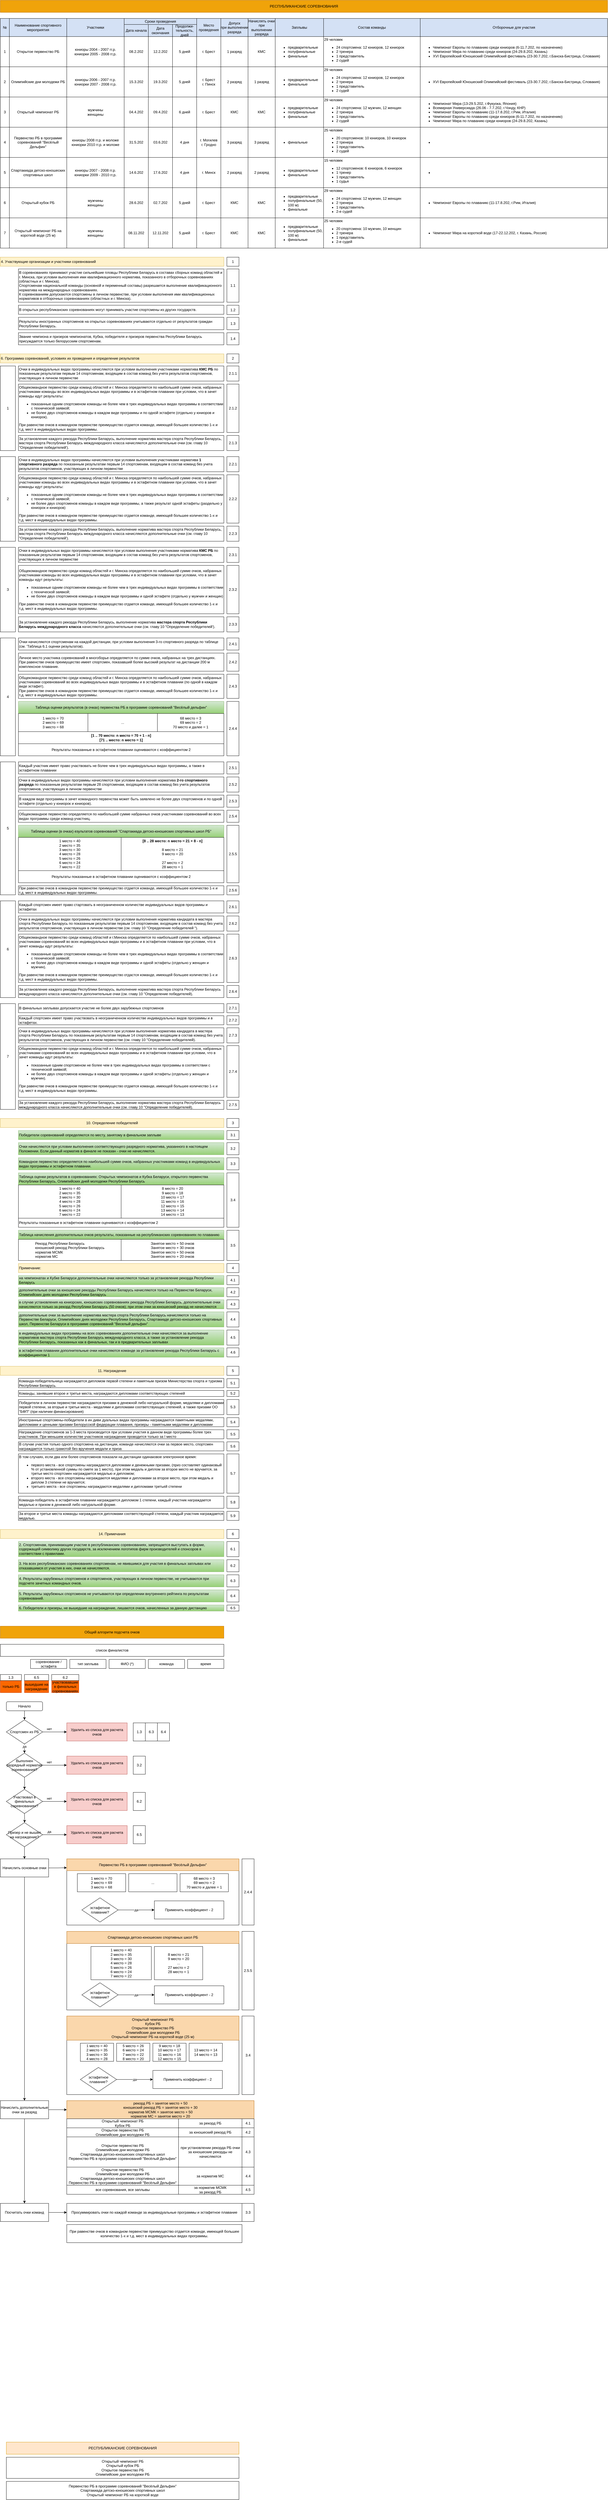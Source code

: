 <mxfile version="18.2.1" type="github" pages="2">
  <diagram id="1epVyEjdJScuvTORiYmE" name="Республиканские">
    <mxGraphModel dx="1038" dy="2877" grid="1" gridSize="10" guides="1" tooltips="1" connect="1" arrows="1" fold="1" page="1" pageScale="1" pageWidth="827" pageHeight="1169" math="0" shadow="0">
      <root>
        <mxCell id="0" />
        <mxCell id="1" parent="0" />
        <mxCell id="yGjg3a21TGuawO5ZaBFA-176" value="&lt;span style=&quot;&quot;&gt;&lt;br&gt;&lt;/span&gt;" style="rounded=0;whiteSpace=wrap;html=1;" vertex="1" parent="1">
          <mxGeometry x="240" y="4110" width="570" height="220" as="geometry" />
        </mxCell>
        <mxCell id="yGjg3a21TGuawO5ZaBFA-167" value="&lt;span style=&quot;&quot;&gt;&lt;br&gt;&lt;/span&gt;" style="rounded=0;whiteSpace=wrap;html=1;" vertex="1" parent="1">
          <mxGeometry x="240" y="3869" width="570" height="180" as="geometry" />
        </mxCell>
        <mxCell id="0UEoLD_UqMc9a8rCgnll-22" value="рекорд РБ = занятое место + 50&lt;br&gt;юношеский рекорд РБ = занятое место + 30&lt;br&gt;норматив МСМК = занятое место + 50&lt;br&gt;норматив МС = занятое место + 20" style="rounded=0;whiteSpace=wrap;html=1;verticalAlign=middle;align=center;fillColor=#fad7ac;strokeColor=#b46504;" parent="1" vertex="1">
          <mxGeometry x="240" y="4630" width="620" height="60" as="geometry" />
        </mxCell>
        <mxCell id="0UEoLD_UqMc9a8rCgnll-26" value="Открытый чемпионат&amp;nbsp;РБ&lt;br&gt;Открытый кубок РБ&lt;br&gt;Открытое первенство РБ&lt;br&gt;Олимпийские дни молодежи РБ" style="rounded=0;whiteSpace=wrap;html=1;" parent="1" vertex="1">
          <mxGeometry x="40" y="5810" width="770" height="70" as="geometry" />
        </mxCell>
        <mxCell id="0UEoLD_UqMc9a8rCgnll-27" value="Первенство РБ в программе соревнований&amp;nbsp;&quot;Весёлый Дельфин&quot;&lt;br&gt;Спартакиада детско-юношеских спортивных школ&lt;br&gt;Открытый чемпионат РБ на короткой воде" style="rounded=0;whiteSpace=wrap;html=1;" parent="1" vertex="1">
          <mxGeometry x="40" y="5890" width="770" height="60" as="geometry" />
        </mxCell>
        <mxCell id="0UEoLD_UqMc9a8rCgnll-28" value="РЕСПУБЛИКАНСКИЕ СОРЕВНОВАНИЯ" style="rounded=0;whiteSpace=wrap;html=1;labelBackgroundColor=none;fillColor=#ffe6cc;strokeColor=#d79b00;" parent="1" vertex="1">
          <mxGeometry x="40" y="5760" width="770" height="40" as="geometry" />
        </mxCell>
        <mxCell id="0UEoLD_UqMc9a8rCgnll-36" value="за рекорд РБ" style="rounded=0;whiteSpace=wrap;html=1;verticalAlign=middle;align=center;" parent="1" vertex="1">
          <mxGeometry x="610" y="4690" width="210" height="30" as="geometry" />
        </mxCell>
        <mxCell id="0UEoLD_UqMc9a8rCgnll-37" value="Открытый чемпионат&amp;nbsp;РБ&lt;br&gt;Кубок РБ" style="rounded=0;whiteSpace=wrap;html=1;verticalAlign=middle;align=center;" parent="1" vertex="1">
          <mxGeometry x="240" y="4690" width="370" height="30" as="geometry" />
        </mxCell>
        <mxCell id="0UEoLD_UqMc9a8rCgnll-38" value="за юношеский рекорд РБ" style="rounded=0;whiteSpace=wrap;html=1;verticalAlign=middle;align=center;" parent="1" vertex="1">
          <mxGeometry x="610" y="4720" width="210" height="30" as="geometry" />
        </mxCell>
        <mxCell id="0UEoLD_UqMc9a8rCgnll-39" value="за норматив МСМК&lt;br&gt;за рекорд РБ" style="rounded=0;whiteSpace=wrap;html=1;verticalAlign=middle;align=center;" parent="1" vertex="1">
          <mxGeometry x="610" y="4910" width="210" height="30" as="geometry" />
        </mxCell>
        <mxCell id="0UEoLD_UqMc9a8rCgnll-40" value="за норматив МС" style="rounded=0;whiteSpace=wrap;html=1;verticalAlign=middle;align=center;" parent="1" vertex="1">
          <mxGeometry x="610" y="4850" width="210" height="60" as="geometry" />
        </mxCell>
        <mxCell id="0UEoLD_UqMc9a8rCgnll-41" value="&lt;span style=&quot;&quot;&gt;Открытое первенство РБ&lt;br&gt;Олимпийские дни молодежи РБ&lt;/span&gt;" style="rounded=0;whiteSpace=wrap;html=1;verticalAlign=middle;align=center;" parent="1" vertex="1">
          <mxGeometry x="240" y="4720" width="370" height="30" as="geometry" />
        </mxCell>
        <mxCell id="avZdRZ_vdqqQ64pIBQn--5" value="Открытое первенство РБ&lt;br&gt;Олимпийские дни молодежи РБ&lt;br&gt;Спартакиада детско-юношеских спортивных школ&lt;br&gt;Первенство РБ в программе соревнований&amp;nbsp;&quot;Весёлый Дельфин&quot;" style="rounded=0;whiteSpace=wrap;html=1;verticalAlign=middle;align=center;" parent="1" vertex="1">
          <mxGeometry x="240" y="4850" width="370" height="60" as="geometry" />
        </mxCell>
        <mxCell id="avZdRZ_vdqqQ64pIBQn--7" value="все соревнования, все заплывы" style="rounded=0;whiteSpace=wrap;html=1;verticalAlign=middle;align=center;" parent="1" vertex="1">
          <mxGeometry x="240" y="4910" width="370" height="30" as="geometry" />
        </mxCell>
        <mxCell id="pMIyGP8yNN3Yacg1J5Pv-1" value="Открытое первенство РБ" style="rounded=0;whiteSpace=wrap;html=1;" vertex="1" parent="1">
          <mxGeometry x="50" y="-2200" width="190" height="100" as="geometry" />
        </mxCell>
        <mxCell id="pMIyGP8yNN3Yacg1J5Pv-3" value="Олимпийские дни молодежи РБ" style="rounded=0;whiteSpace=wrap;html=1;" vertex="1" parent="1">
          <mxGeometry x="50" y="-2100" width="190" height="100" as="geometry" />
        </mxCell>
        <mxCell id="pMIyGP8yNN3Yacg1J5Pv-4" value="Открытый чемпионат&amp;nbsp;РБ" style="rounded=0;whiteSpace=wrap;html=1;" vertex="1" parent="1">
          <mxGeometry x="50" y="-2000" width="190" height="100" as="geometry" />
        </mxCell>
        <mxCell id="pMIyGP8yNN3Yacg1J5Pv-5" value="Открытый кубок РБ" style="rounded=0;whiteSpace=wrap;html=1;" vertex="1" parent="1">
          <mxGeometry x="50" y="-1700" width="190" height="100" as="geometry" />
        </mxCell>
        <mxCell id="pMIyGP8yNN3Yacg1J5Pv-6" value="Первенство РБ в программе соревнований&amp;nbsp;&quot;Весёлый Дельфин&quot;" style="rounded=0;whiteSpace=wrap;html=1;" vertex="1" parent="1">
          <mxGeometry x="50" y="-1900" width="190" height="100" as="geometry" />
        </mxCell>
        <mxCell id="pMIyGP8yNN3Yacg1J5Pv-7" value="Спартакиада детско-юношеских спортивных школ" style="rounded=0;whiteSpace=wrap;html=1;" vertex="1" parent="1">
          <mxGeometry x="50" y="-1800" width="190" height="100" as="geometry" />
        </mxCell>
        <mxCell id="pMIyGP8yNN3Yacg1J5Pv-8" value="Открытый чемпионат РБ на короткой воде (25 м)" style="rounded=0;whiteSpace=wrap;html=1;" vertex="1" parent="1">
          <mxGeometry x="50" y="-1600" width="190" height="100" as="geometry" />
        </mxCell>
        <mxCell id="pMIyGP8yNN3Yacg1J5Pv-9" value="08.2.202" style="rounded=0;whiteSpace=wrap;html=1;" vertex="1" parent="1">
          <mxGeometry x="430" y="-2200" width="80" height="100" as="geometry" />
        </mxCell>
        <mxCell id="pMIyGP8yNN3Yacg1J5Pv-10" value="12.2.202" style="rounded=0;whiteSpace=wrap;html=1;" vertex="1" parent="1">
          <mxGeometry x="510" y="-2200" width="80" height="100" as="geometry" />
        </mxCell>
        <mxCell id="pMIyGP8yNN3Yacg1J5Pv-11" value="5 дней" style="rounded=0;whiteSpace=wrap;html=1;" vertex="1" parent="1">
          <mxGeometry x="590" y="-2200" width="80" height="100" as="geometry" />
        </mxCell>
        <mxCell id="pMIyGP8yNN3Yacg1J5Pv-12" value="г. Брест" style="rounded=0;whiteSpace=wrap;html=1;" vertex="1" parent="1">
          <mxGeometry x="670" y="-2200" width="80" height="100" as="geometry" />
        </mxCell>
        <mxCell id="pMIyGP8yNN3Yacg1J5Pv-13" value="15.3.202" style="rounded=0;whiteSpace=wrap;html=1;" vertex="1" parent="1">
          <mxGeometry x="430" y="-2100" width="80" height="100" as="geometry" />
        </mxCell>
        <mxCell id="pMIyGP8yNN3Yacg1J5Pv-14" value="19.3.202" style="rounded=0;whiteSpace=wrap;html=1;" vertex="1" parent="1">
          <mxGeometry x="510" y="-2100" width="80" height="100" as="geometry" />
        </mxCell>
        <mxCell id="pMIyGP8yNN3Yacg1J5Pv-15" value="5 дней" style="rounded=0;whiteSpace=wrap;html=1;" vertex="1" parent="1">
          <mxGeometry x="590" y="-2100" width="80" height="100" as="geometry" />
        </mxCell>
        <mxCell id="pMIyGP8yNN3Yacg1J5Pv-16" value="г. Брест&lt;br&gt;г. Пинск" style="rounded=0;whiteSpace=wrap;html=1;" vertex="1" parent="1">
          <mxGeometry x="670" y="-2100" width="80" height="100" as="geometry" />
        </mxCell>
        <mxCell id="pMIyGP8yNN3Yacg1J5Pv-17" value="04.4.202" style="rounded=0;whiteSpace=wrap;html=1;" vertex="1" parent="1">
          <mxGeometry x="430" y="-2000" width="80" height="100" as="geometry" />
        </mxCell>
        <mxCell id="pMIyGP8yNN3Yacg1J5Pv-18" value="09.4.202" style="rounded=0;whiteSpace=wrap;html=1;" vertex="1" parent="1">
          <mxGeometry x="510" y="-2000" width="80" height="100" as="geometry" />
        </mxCell>
        <mxCell id="pMIyGP8yNN3Yacg1J5Pv-19" value="6 дней" style="rounded=0;whiteSpace=wrap;html=1;" vertex="1" parent="1">
          <mxGeometry x="590" y="-2000" width="80" height="100" as="geometry" />
        </mxCell>
        <mxCell id="pMIyGP8yNN3Yacg1J5Pv-20" value="г. Брест" style="rounded=0;whiteSpace=wrap;html=1;" vertex="1" parent="1">
          <mxGeometry x="670" y="-2000" width="80" height="100" as="geometry" />
        </mxCell>
        <mxCell id="pMIyGP8yNN3Yacg1J5Pv-21" value="31.5.202" style="rounded=0;whiteSpace=wrap;html=1;" vertex="1" parent="1">
          <mxGeometry x="430" y="-1900" width="80" height="100" as="geometry" />
        </mxCell>
        <mxCell id="pMIyGP8yNN3Yacg1J5Pv-22" value="03.6.202" style="rounded=0;whiteSpace=wrap;html=1;" vertex="1" parent="1">
          <mxGeometry x="510" y="-1900" width="80" height="100" as="geometry" />
        </mxCell>
        <mxCell id="pMIyGP8yNN3Yacg1J5Pv-23" value="4 дня" style="rounded=0;whiteSpace=wrap;html=1;" vertex="1" parent="1">
          <mxGeometry x="590" y="-1900" width="80" height="100" as="geometry" />
        </mxCell>
        <mxCell id="pMIyGP8yNN3Yacg1J5Pv-24" value="г. Могилев&lt;br&gt;г. Гродно&lt;br&gt;" style="rounded=0;whiteSpace=wrap;html=1;" vertex="1" parent="1">
          <mxGeometry x="670" y="-1900" width="80" height="100" as="geometry" />
        </mxCell>
        <mxCell id="pMIyGP8yNN3Yacg1J5Pv-25" value="14.6.202" style="rounded=0;whiteSpace=wrap;html=1;" vertex="1" parent="1">
          <mxGeometry x="430" y="-1800" width="80" height="100" as="geometry" />
        </mxCell>
        <mxCell id="pMIyGP8yNN3Yacg1J5Pv-26" value="17.6.202" style="rounded=0;whiteSpace=wrap;html=1;" vertex="1" parent="1">
          <mxGeometry x="510" y="-1800" width="80" height="100" as="geometry" />
        </mxCell>
        <mxCell id="pMIyGP8yNN3Yacg1J5Pv-27" value="4 дня" style="rounded=0;whiteSpace=wrap;html=1;" vertex="1" parent="1">
          <mxGeometry x="590" y="-1800" width="80" height="100" as="geometry" />
        </mxCell>
        <mxCell id="pMIyGP8yNN3Yacg1J5Pv-28" value="г. Минск" style="rounded=0;whiteSpace=wrap;html=1;" vertex="1" parent="1">
          <mxGeometry x="670" y="-1800" width="80" height="100" as="geometry" />
        </mxCell>
        <mxCell id="pMIyGP8yNN3Yacg1J5Pv-29" value="28.6.202" style="rounded=0;whiteSpace=wrap;html=1;" vertex="1" parent="1">
          <mxGeometry x="430" y="-1700" width="80" height="100" as="geometry" />
        </mxCell>
        <mxCell id="pMIyGP8yNN3Yacg1J5Pv-30" value="02.7.202" style="rounded=0;whiteSpace=wrap;html=1;" vertex="1" parent="1">
          <mxGeometry x="510" y="-1700" width="80" height="100" as="geometry" />
        </mxCell>
        <mxCell id="pMIyGP8yNN3Yacg1J5Pv-31" value="5 дней" style="rounded=0;whiteSpace=wrap;html=1;" vertex="1" parent="1">
          <mxGeometry x="590" y="-1700" width="80" height="100" as="geometry" />
        </mxCell>
        <mxCell id="pMIyGP8yNN3Yacg1J5Pv-32" value="г. Брест" style="rounded=0;whiteSpace=wrap;html=1;" vertex="1" parent="1">
          <mxGeometry x="670" y="-1700" width="80" height="100" as="geometry" />
        </mxCell>
        <mxCell id="pMIyGP8yNN3Yacg1J5Pv-33" value="08.11.202" style="rounded=0;whiteSpace=wrap;html=1;" vertex="1" parent="1">
          <mxGeometry x="430" y="-1600" width="80" height="100" as="geometry" />
        </mxCell>
        <mxCell id="pMIyGP8yNN3Yacg1J5Pv-34" value="12.11.202" style="rounded=0;whiteSpace=wrap;html=1;" vertex="1" parent="1">
          <mxGeometry x="510" y="-1600" width="80" height="100" as="geometry" />
        </mxCell>
        <mxCell id="pMIyGP8yNN3Yacg1J5Pv-35" value="5 дней" style="rounded=0;whiteSpace=wrap;html=1;" vertex="1" parent="1">
          <mxGeometry x="590" y="-1600" width="80" height="100" as="geometry" />
        </mxCell>
        <mxCell id="pMIyGP8yNN3Yacg1J5Pv-36" value="г. Брест" style="rounded=0;whiteSpace=wrap;html=1;" vertex="1" parent="1">
          <mxGeometry x="670" y="-1600" width="80" height="100" as="geometry" />
        </mxCell>
        <mxCell id="pMIyGP8yNN3Yacg1J5Pv-37" value="юниоры 2004 - 2007 гг.р.&lt;br&gt;юниорки 2005 - 2008 гг.р." style="rounded=0;whiteSpace=wrap;html=1;" vertex="1" parent="1">
          <mxGeometry x="240" y="-2200" width="190" height="100" as="geometry" />
        </mxCell>
        <mxCell id="pMIyGP8yNN3Yacg1J5Pv-38" value="юниоры 2006 - 2007 гг.р.&lt;br&gt;юниорки 2007 - 2008 гг.р." style="rounded=0;whiteSpace=wrap;html=1;" vertex="1" parent="1">
          <mxGeometry x="240" y="-2100" width="190" height="100" as="geometry" />
        </mxCell>
        <mxCell id="pMIyGP8yNN3Yacg1J5Pv-39" value="мужчины&lt;br&gt;женщины" style="rounded=0;whiteSpace=wrap;html=1;" vertex="1" parent="1">
          <mxGeometry x="240" y="-2000" width="190" height="100" as="geometry" />
        </mxCell>
        <mxCell id="pMIyGP8yNN3Yacg1J5Pv-40" value="юниоры 2008 гг.р. и моложе&lt;br&gt;юниорки 2010 гг.р. и моложе" style="rounded=0;whiteSpace=wrap;html=1;" vertex="1" parent="1">
          <mxGeometry x="240" y="-1900" width="190" height="100" as="geometry" />
        </mxCell>
        <mxCell id="pMIyGP8yNN3Yacg1J5Pv-41" value="юниоры 2007 - 2008 гг.р.&lt;br&gt;юниорки 2009 - 2010 гг.р." style="rounded=0;whiteSpace=wrap;html=1;" vertex="1" parent="1">
          <mxGeometry x="240" y="-1800" width="190" height="100" as="geometry" />
        </mxCell>
        <mxCell id="pMIyGP8yNN3Yacg1J5Pv-42" value="мужчины&lt;br&gt;женщины" style="rounded=0;whiteSpace=wrap;html=1;" vertex="1" parent="1">
          <mxGeometry x="240" y="-1700" width="190" height="100" as="geometry" />
        </mxCell>
        <mxCell id="pMIyGP8yNN3Yacg1J5Pv-43" value="мужчины&lt;br&gt;женщины" style="rounded=0;whiteSpace=wrap;html=1;" vertex="1" parent="1">
          <mxGeometry x="240" y="-1600" width="190" height="100" as="geometry" />
        </mxCell>
        <mxCell id="pMIyGP8yNN3Yacg1J5Pv-44" value="Наименование спортивного мероприятия" style="rounded=0;whiteSpace=wrap;html=1;fillColor=#D4E1F5;" vertex="1" parent="1">
          <mxGeometry x="50" y="-2260" width="190" height="60" as="geometry" />
        </mxCell>
        <mxCell id="pMIyGP8yNN3Yacg1J5Pv-45" value="Дата начала" style="rounded=0;whiteSpace=wrap;html=1;fillColor=#D4E1F5;" vertex="1" parent="1">
          <mxGeometry x="430" y="-2240" width="80" height="40" as="geometry" />
        </mxCell>
        <mxCell id="pMIyGP8yNN3Yacg1J5Pv-46" value="Дата окончания" style="rounded=0;whiteSpace=wrap;html=1;fillColor=#D4E1F5;" vertex="1" parent="1">
          <mxGeometry x="510" y="-2240" width="80" height="40" as="geometry" />
        </mxCell>
        <mxCell id="pMIyGP8yNN3Yacg1J5Pv-47" value="Продолжи-тельность,&lt;br&gt;дней" style="rounded=0;whiteSpace=wrap;html=1;fillColor=#D4E1F5;" vertex="1" parent="1">
          <mxGeometry x="590" y="-2240" width="80" height="40" as="geometry" />
        </mxCell>
        <mxCell id="pMIyGP8yNN3Yacg1J5Pv-48" value="Место проведения" style="rounded=0;whiteSpace=wrap;html=1;fillColor=#D4E1F5;" vertex="1" parent="1">
          <mxGeometry x="670" y="-2260" width="80" height="60" as="geometry" />
        </mxCell>
        <mxCell id="pMIyGP8yNN3Yacg1J5Pv-49" value="Участники" style="rounded=0;whiteSpace=wrap;html=1;fillColor=#D4E1F5;" vertex="1" parent="1">
          <mxGeometry x="240" y="-2260" width="190" height="60" as="geometry" />
        </mxCell>
        <mxCell id="pMIyGP8yNN3Yacg1J5Pv-50" value="Сроки проведения" style="rounded=0;whiteSpace=wrap;html=1;fillColor=#D4E1F5;" vertex="1" parent="1">
          <mxGeometry x="430" y="-2260" width="240" height="20" as="geometry" />
        </mxCell>
        <mxCell id="pMIyGP8yNN3Yacg1J5Pv-51" value="1" style="rounded=0;whiteSpace=wrap;html=1;" vertex="1" parent="1">
          <mxGeometry x="20" y="-2200" width="30" height="100" as="geometry" />
        </mxCell>
        <mxCell id="pMIyGP8yNN3Yacg1J5Pv-52" value="2" style="rounded=0;whiteSpace=wrap;html=1;" vertex="1" parent="1">
          <mxGeometry x="20" y="-2100" width="30" height="100" as="geometry" />
        </mxCell>
        <mxCell id="pMIyGP8yNN3Yacg1J5Pv-53" value="3" style="rounded=0;whiteSpace=wrap;html=1;" vertex="1" parent="1">
          <mxGeometry x="20" y="-2000" width="30" height="100" as="geometry" />
        </mxCell>
        <mxCell id="pMIyGP8yNN3Yacg1J5Pv-54" value="6" style="rounded=0;whiteSpace=wrap;html=1;" vertex="1" parent="1">
          <mxGeometry x="20" y="-1700" width="30" height="100" as="geometry" />
        </mxCell>
        <mxCell id="pMIyGP8yNN3Yacg1J5Pv-55" value="4" style="rounded=0;whiteSpace=wrap;html=1;" vertex="1" parent="1">
          <mxGeometry x="20" y="-1900" width="30" height="100" as="geometry" />
        </mxCell>
        <mxCell id="pMIyGP8yNN3Yacg1J5Pv-56" value="5" style="rounded=0;whiteSpace=wrap;html=1;" vertex="1" parent="1">
          <mxGeometry x="20" y="-1800" width="30" height="100" as="geometry" />
        </mxCell>
        <mxCell id="pMIyGP8yNN3Yacg1J5Pv-57" value="7" style="rounded=0;whiteSpace=wrap;html=1;" vertex="1" parent="1">
          <mxGeometry x="20" y="-1600" width="30" height="100" as="geometry" />
        </mxCell>
        <mxCell id="pMIyGP8yNN3Yacg1J5Pv-58" value="№" style="rounded=0;whiteSpace=wrap;html=1;fillColor=#D4E1F5;" vertex="1" parent="1">
          <mxGeometry x="20" y="-2260" width="30" height="60" as="geometry" />
        </mxCell>
        <mxCell id="pMIyGP8yNN3Yacg1J5Pv-60" value="Допуск при&amp;nbsp;выполнении разряда" style="rounded=0;whiteSpace=wrap;html=1;fillColor=#D4E1F5;" vertex="1" parent="1">
          <mxGeometry x="750" y="-2260" width="90" height="60" as="geometry" />
        </mxCell>
        <mxCell id="pMIyGP8yNN3Yacg1J5Pv-66" value="Отборочные для участия" style="rounded=0;whiteSpace=wrap;html=1;fillColor=#D4E1F5;" vertex="1" parent="1">
          <mxGeometry x="1410" y="-2260" width="620" height="60" as="geometry" />
        </mxCell>
        <mxCell id="pMIyGP8yNN3Yacg1J5Pv-67" value="&lt;ul&gt;&lt;li&gt;Чемпионат Европы по плаванию среди юниоров (6-11.7.202, по назначению)&lt;/li&gt;&lt;li&gt;Чемпионат Мира по плаванию среди юниоров (24-29.8.202, Казань)&lt;/li&gt;&lt;li&gt;XVI Европейский Юношеский Олимпийский фестиваль (23-30.7.202, г.Банска-Бистрица,&amp;nbsp;Словакия)&lt;/li&gt;&lt;/ul&gt;" style="rounded=0;whiteSpace=wrap;html=1;align=left;" vertex="1" parent="1">
          <mxGeometry x="1410" y="-2200" width="620" height="100" as="geometry" />
        </mxCell>
        <mxCell id="pMIyGP8yNN3Yacg1J5Pv-68" value="1 разряд" style="rounded=0;whiteSpace=wrap;html=1;" vertex="1" parent="1">
          <mxGeometry x="750" y="-2200" width="90" height="100" as="geometry" />
        </mxCell>
        <mxCell id="pMIyGP8yNN3Yacg1J5Pv-69" value="Заплывы" style="rounded=0;whiteSpace=wrap;html=1;fillColor=#D4E1F5;" vertex="1" parent="1">
          <mxGeometry x="930" y="-2260" width="160" height="60" as="geometry" />
        </mxCell>
        <mxCell id="pMIyGP8yNN3Yacg1J5Pv-70" value="&lt;ul&gt;&lt;li&gt;предварительные&lt;/li&gt;&lt;li&gt;полуфинальные&lt;/li&gt;&lt;li&gt;финальные&lt;/li&gt;&lt;/ul&gt;" style="rounded=0;whiteSpace=wrap;html=1;align=left;" vertex="1" parent="1">
          <mxGeometry x="930" y="-2200" width="160" height="100" as="geometry" />
        </mxCell>
        <mxCell id="pMIyGP8yNN3Yacg1J5Pv-71" value="Начислять очки при выполнении разряда" style="rounded=0;whiteSpace=wrap;html=1;fillColor=#D4E1F5;" vertex="1" parent="1">
          <mxGeometry x="840" y="-2260" width="90" height="60" as="geometry" />
        </mxCell>
        <mxCell id="pMIyGP8yNN3Yacg1J5Pv-72" value="КМС" style="rounded=0;whiteSpace=wrap;html=1;" vertex="1" parent="1">
          <mxGeometry x="840" y="-2200" width="90" height="100" as="geometry" />
        </mxCell>
        <mxCell id="LFJr_qgW0Npn4mGT8CEz-3" value="&lt;span style=&quot;background-color: initial;&quot;&gt;Очки в индивидуальных видах программы начисляются при условии выполнения участниками норматива &lt;b&gt;КМС РБ&lt;/b&gt; по показанным результатам первым 14 спортсменам, входящим в состав команд без учета результатов спортсменов, участвующих в личном первенстве&amp;nbsp;&lt;/span&gt;" style="rounded=0;whiteSpace=wrap;html=1;align=left;" vertex="1" parent="1">
          <mxGeometry x="80" y="-1110" width="680" height="50" as="geometry" />
        </mxCell>
        <mxCell id="LFJr_qgW0Npn4mGT8CEz-4" value="&lt;span style=&quot;background-color: initial;&quot;&gt;1&lt;/span&gt;" style="rounded=0;whiteSpace=wrap;html=1;align=center;" vertex="1" parent="1">
          <mxGeometry x="20" y="-1110" width="50" height="280" as="geometry" />
        </mxCell>
        <mxCell id="LFJr_qgW0Npn4mGT8CEz-5" value="Общекомандное первенство среди команд областей и г. Минска определяется по наибольшей сумме очков, набранных участниками команды во всех индивидуальных видах программы и в эстафетном плавании при условии, что в зачет команды идут результаты:&lt;br&gt;&lt;ul&gt;&lt;li&gt;показанные одним спортсменом команды не более чем в трех индивидуальных видах программы в соответствии с технической заявкой;&lt;/li&gt;&lt;li&gt;не более двух спортсменов команды в каждом виде программы и по одной эстафете (отдельно у юниоров и юниорок).&lt;/li&gt;&lt;/ul&gt;При равенстве очков в командном первенстве преимущество отдается команде, имеющей большее количество 1-х и т.д. мест в индивидуальных видах программы." style="rounded=0;whiteSpace=wrap;html=1;align=left;" vertex="1" parent="1">
          <mxGeometry x="80" y="-1050" width="680" height="160" as="geometry" />
        </mxCell>
        <mxCell id="LFJr_qgW0Npn4mGT8CEz-6" value="За установление каждого рекорда Республики Беларусь, выполнение норматива мастера спорта Республики Беларусь, мастера спорта Республики Беларусь международного класса начисляются дополнительные очки (см. главу 10 &quot;Определение победителей&#39;)." style="rounded=0;whiteSpace=wrap;html=1;align=left;" vertex="1" parent="1">
          <mxGeometry x="80" y="-880" width="680" height="50" as="geometry" />
        </mxCell>
        <mxCell id="LFJr_qgW0Npn4mGT8CEz-7" value="&lt;span style=&quot;background-color: initial;&quot;&gt;2&lt;/span&gt;" style="rounded=0;whiteSpace=wrap;html=1;align=center;" vertex="1" parent="1">
          <mxGeometry x="20" y="-810" width="50" height="280" as="geometry" />
        </mxCell>
        <mxCell id="LFJr_qgW0Npn4mGT8CEz-8" value="&lt;ul&gt;&lt;li&gt;XVI Европейский Юношеский Олимпийский фестиваль (23-30.7.202, г.Банска-Бистрица, Словакия)&lt;/li&gt;&lt;/ul&gt;" style="rounded=0;whiteSpace=wrap;html=1;align=left;" vertex="1" parent="1">
          <mxGeometry x="1410" y="-2100" width="620" height="100" as="geometry" />
        </mxCell>
        <mxCell id="LFJr_qgW0Npn4mGT8CEz-9" value="2 разряд" style="rounded=0;whiteSpace=wrap;html=1;" vertex="1" parent="1">
          <mxGeometry x="750" y="-2100" width="90" height="100" as="geometry" />
        </mxCell>
        <mxCell id="LFJr_qgW0Npn4mGT8CEz-10" value="&lt;ul&gt;&lt;li&gt;предварительные&lt;/li&gt;&lt;li&gt;финальные&lt;/li&gt;&lt;/ul&gt;" style="rounded=0;whiteSpace=wrap;html=1;align=left;" vertex="1" parent="1">
          <mxGeometry x="930" y="-2100" width="160" height="100" as="geometry" />
        </mxCell>
        <mxCell id="LFJr_qgW0Npn4mGT8CEz-11" value="1 разряд" style="rounded=0;whiteSpace=wrap;html=1;" vertex="1" parent="1">
          <mxGeometry x="840" y="-2100" width="90" height="100" as="geometry" />
        </mxCell>
        <mxCell id="LFJr_qgW0Npn4mGT8CEz-12" value="&lt;span style=&quot;background-color: initial;&quot;&gt;Очки в индивидуальных видах программы начисляются при условии выполнения участниками норматива &lt;b&gt;1 спортивного разряда&lt;/b&gt; по показанным результатам первым 14 спортсменам, входящим в состав команд без учета результатов спортсменов, участвующих в личном первенстве&amp;nbsp;&lt;/span&gt;" style="rounded=0;whiteSpace=wrap;html=1;align=left;" vertex="1" parent="1">
          <mxGeometry x="80" y="-810" width="680" height="50" as="geometry" />
        </mxCell>
        <mxCell id="LFJr_qgW0Npn4mGT8CEz-13" value="Общекомандное первенство среди команд областей и г. Минска определяется по наибольшей сумме очков, набранных участниками команды во всех индивидуальных видах программы и в эстафетном плавании при условии, что в зачет команды идут результаты:&lt;br&gt;&lt;ul&gt;&lt;li&gt;показанные одним спортсменом команды не более чем в трех индивидуальных видах программы в соответствии с технической заявкой;&lt;/li&gt;&lt;li&gt;не более двух спортсменов команды в каждом виде программы, а также результат одной эстафеты (раздельно у юниорок и юниоров)&lt;/li&gt;&lt;/ul&gt;При равенстве очков в командном первенстве преимущество отдается команде, имеющей большее количество 1-х и т.д. мест в индивидуальных видах программы." style="rounded=0;whiteSpace=wrap;html=1;align=left;" vertex="1" parent="1">
          <mxGeometry x="80" y="-750" width="680" height="160" as="geometry" />
        </mxCell>
        <mxCell id="LFJr_qgW0Npn4mGT8CEz-14" value="За установление каждого рекорда Республики Беларусь, выполнение норматива мастера спорта Республики Беларусь, мастера спорта Республики Беларусь международного класса начисляются дополнительные очки (см. главу 10 &quot;Определение победителей&#39;)." style="rounded=0;whiteSpace=wrap;html=1;align=left;" vertex="1" parent="1">
          <mxGeometry x="80" y="-580" width="680" height="50" as="geometry" />
        </mxCell>
        <mxCell id="LFJr_qgW0Npn4mGT8CEz-15" value="&lt;ul&gt;&lt;li&gt;Чемпионат Мира (13-29.5.202, г.Фукуока, Япония)&lt;/li&gt;&lt;li&gt;Всемирная Универсиада (26.06 - 7.7.202, г.Чэнду, КНР)&lt;/li&gt;&lt;li&gt;Чемпионат Европы по плаванию (11-17.8.202, г.Рим, Италия)&lt;/li&gt;&lt;li&gt;Чемпионат Европы по плаванию среди юниоров (6-11.7.202, по назначению)&lt;/li&gt;&lt;li&gt;Чемпионат Мира по плаванию среди юниоров (24-29.8.202, Казань)&lt;/li&gt;&lt;/ul&gt;" style="rounded=0;whiteSpace=wrap;html=1;align=left;" vertex="1" parent="1">
          <mxGeometry x="1410" y="-2000" width="620" height="100" as="geometry" />
        </mxCell>
        <mxCell id="LFJr_qgW0Npn4mGT8CEz-16" value="КМС" style="rounded=0;whiteSpace=wrap;html=1;" vertex="1" parent="1">
          <mxGeometry x="750" y="-2000" width="90" height="100" as="geometry" />
        </mxCell>
        <mxCell id="LFJr_qgW0Npn4mGT8CEz-17" value="&lt;ul&gt;&lt;li&gt;предварительные&lt;/li&gt;&lt;li&gt;полуфинальные&lt;/li&gt;&lt;li&gt;финальные&lt;/li&gt;&lt;/ul&gt;" style="rounded=0;whiteSpace=wrap;html=1;align=left;" vertex="1" parent="1">
          <mxGeometry x="930" y="-2000" width="160" height="100" as="geometry" />
        </mxCell>
        <mxCell id="LFJr_qgW0Npn4mGT8CEz-18" value="КМС" style="rounded=0;whiteSpace=wrap;html=1;" vertex="1" parent="1">
          <mxGeometry x="840" y="-2000" width="90" height="100" as="geometry" />
        </mxCell>
        <mxCell id="LFJr_qgW0Npn4mGT8CEz-19" value="&lt;span style=&quot;background-color: initial;&quot;&gt;3&lt;/span&gt;" style="rounded=0;whiteSpace=wrap;html=1;align=center;" vertex="1" parent="1">
          <mxGeometry x="20" y="-510" width="50" height="280" as="geometry" />
        </mxCell>
        <mxCell id="LFJr_qgW0Npn4mGT8CEz-21" value="&lt;span style=&quot;background-color: initial;&quot;&gt;Очки в индивидуальных видах программы начисляются при условии выполнения участниками норматива &lt;b&gt;КМС РБ&lt;/b&gt; по показанным результатам первым 14 спортсменам, входящим в состав команд без учета результатов спортсменов, участвующих в личном первенстве&amp;nbsp;&lt;/span&gt;" style="rounded=0;whiteSpace=wrap;html=1;align=left;" vertex="1" parent="1">
          <mxGeometry x="80" y="-510" width="680" height="50" as="geometry" />
        </mxCell>
        <mxCell id="LFJr_qgW0Npn4mGT8CEz-22" value="Общекомандное первенство среди команд областей и г. Минска определяется по наибольшей сумме очков, набранных участниками команды во всех индивидуальных видах программы и в эстафетном плавании при условии, что в зачет команды идут результаты:&lt;br&gt;&lt;ul&gt;&lt;li&gt;показанные одним спортсменом команды не более чем в трех индивидуальных видах программы в соответствии с технической заявкой;&lt;/li&gt;&lt;li&gt;не более двух спортсменов команды в каждом виде программы и одной эстафете (отдельно&amp;nbsp;у мужчин и женщин)&lt;/li&gt;&lt;/ul&gt;При равенстве очков в командном первенстве преимущество отдается команде, имеющей большее количество 1-х и т.д. мест в индивидуальных видах программы." style="rounded=0;whiteSpace=wrap;html=1;align=left;" vertex="1" parent="1">
          <mxGeometry x="80" y="-450" width="680" height="160" as="geometry" />
        </mxCell>
        <mxCell id="LFJr_qgW0Npn4mGT8CEz-23" value="За установление каждого рекорда Республики Беларусь, выполнение норматива &lt;b&gt;мастера спорта Республики Беларусь международного класса&lt;/b&gt; начисляются дополнительные очки (см. главу 10 &quot;Определение победителей&#39;)." style="rounded=0;whiteSpace=wrap;html=1;align=left;" vertex="1" parent="1">
          <mxGeometry x="80" y="-280" width="680" height="50" as="geometry" />
        </mxCell>
        <mxCell id="LFJr_qgW0Npn4mGT8CEz-24" value="&lt;span style=&quot;background-color: initial;&quot;&gt;4&lt;/span&gt;" style="rounded=0;whiteSpace=wrap;html=1;align=center;" vertex="1" parent="1">
          <mxGeometry x="20" y="-210" width="50" height="390" as="geometry" />
        </mxCell>
        <mxCell id="LFJr_qgW0Npn4mGT8CEz-25" value="3 разряд" style="rounded=0;whiteSpace=wrap;html=1;" vertex="1" parent="1">
          <mxGeometry x="750" y="-1900" width="90" height="100" as="geometry" />
        </mxCell>
        <mxCell id="LFJr_qgW0Npn4mGT8CEz-26" value="&lt;ul&gt;&lt;li&gt;&lt;br&gt;&lt;/li&gt;&lt;/ul&gt;" style="rounded=0;whiteSpace=wrap;html=1;align=left;" vertex="1" parent="1">
          <mxGeometry x="1410" y="-1900" width="620" height="100" as="geometry" />
        </mxCell>
        <mxCell id="LFJr_qgW0Npn4mGT8CEz-27" value="&lt;ul&gt;&lt;li&gt;финальные&lt;/li&gt;&lt;/ul&gt;" style="rounded=0;whiteSpace=wrap;html=1;align=left;" vertex="1" parent="1">
          <mxGeometry x="930" y="-1900" width="160" height="100" as="geometry" />
        </mxCell>
        <mxCell id="LFJr_qgW0Npn4mGT8CEz-28" value="3 разряд" style="rounded=0;whiteSpace=wrap;html=1;" vertex="1" parent="1">
          <mxGeometry x="840" y="-1900" width="90" height="100" as="geometry" />
        </mxCell>
        <mxCell id="LFJr_qgW0Npn4mGT8CEz-30" value="Очки начисляются спортсменам на каждой дистанции, при условии выполнения 3-го спортивного разряда по таблице (см. &#39;Таблица 6.1 оценки результатов)." style="rounded=0;whiteSpace=wrap;html=1;align=left;" vertex="1" parent="1">
          <mxGeometry x="80" y="-210" width="680" height="40" as="geometry" />
        </mxCell>
        <mxCell id="LFJr_qgW0Npn4mGT8CEz-31" value="Личное место участника соревнований в многоборье определяется по сумме очков, набранных на трех дистанциях.&lt;br&gt;При равенстве очков преимущество имеет спортсмен, показавший более высокий результат на дистанции 200 м комплексное плавание." style="rounded=0;whiteSpace=wrap;html=1;align=left;" vertex="1" parent="1">
          <mxGeometry x="80" y="-160" width="680" height="60" as="geometry" />
        </mxCell>
        <mxCell id="LFJr_qgW0Npn4mGT8CEz-32" value="Общекомандное первенство среди команд областей и г. Минска определяется по наибольшей сумме очков, набранных участниками соревнований во всех индивидуальных видах программы и в эстафетном плавании (по одной в каждом виде эстафет).&lt;br&gt;При равенстве очков в командном первенстве преимущество отдается команде, имеющей большее количество 1-х и т.д. мест в индивидуальных видах программы." style="rounded=0;whiteSpace=wrap;html=1;align=left;" vertex="1" parent="1">
          <mxGeometry x="80" y="-90" width="680" height="80" as="geometry" />
        </mxCell>
        <mxCell id="LFJr_qgW0Npn4mGT8CEz-34" value="Таблица оценки результатов (в очках) первенства РБ в программе соревнований &quot;Весёлый дельфин&quot;" style="rounded=0;whiteSpace=wrap;html=1;fillColor=#d5e8d4;gradientColor=#97d077;strokeColor=#82b366;" vertex="1" parent="1">
          <mxGeometry x="80" width="680" height="40" as="geometry" />
        </mxCell>
        <mxCell id="LFJr_qgW0Npn4mGT8CEz-35" value="1 место = 70&lt;br&gt;2 место = 69&lt;br&gt;3 место = 68" style="rounded=0;whiteSpace=wrap;html=1;verticalAlign=middle;" vertex="1" parent="1">
          <mxGeometry x="80" y="40" width="230" height="60" as="geometry" />
        </mxCell>
        <mxCell id="LFJr_qgW0Npn4mGT8CEz-42" value="68 место = 3&lt;br&gt;69 место = 2&lt;br&gt;70 место и далее = 1" style="rounded=0;whiteSpace=wrap;html=1;verticalAlign=middle;" vertex="1" parent="1">
          <mxGeometry x="540" y="40" width="220" height="60" as="geometry" />
        </mxCell>
        <mxCell id="LFJr_qgW0Npn4mGT8CEz-43" value="...&lt;b&gt;&lt;br&gt;&lt;/b&gt;" style="rounded=0;whiteSpace=wrap;html=1;verticalAlign=middle;" vertex="1" parent="1">
          <mxGeometry x="310" y="40" width="230" height="60" as="geometry" />
        </mxCell>
        <mxCell id="LFJr_qgW0Npn4mGT8CEz-44" value="Результаты показанные в эстафетном плавании оцениваются с коэффициентом 2" style="rounded=0;whiteSpace=wrap;html=1;" vertex="1" parent="1">
          <mxGeometry x="80" y="140" width="680" height="40" as="geometry" />
        </mxCell>
        <mxCell id="LFJr_qgW0Npn4mGT8CEz-45" value="&lt;span style=&quot;background-color: initial;&quot;&gt;5&lt;/span&gt;" style="rounded=0;whiteSpace=wrap;html=1;align=center;" vertex="1" parent="1">
          <mxGeometry x="20" y="200" width="50" height="440" as="geometry" />
        </mxCell>
        <mxCell id="LFJr_qgW0Npn4mGT8CEz-46" value="2 разряд" style="rounded=0;whiteSpace=wrap;html=1;" vertex="1" parent="1">
          <mxGeometry x="750" y="-1800" width="90" height="100" as="geometry" />
        </mxCell>
        <mxCell id="LFJr_qgW0Npn4mGT8CEz-47" value="Состав команды" style="rounded=0;whiteSpace=wrap;html=1;fillColor=#D4E1F5;" vertex="1" parent="1">
          <mxGeometry x="1090" y="-2260" width="320" height="60" as="geometry" />
        </mxCell>
        <mxCell id="LFJr_qgW0Npn4mGT8CEz-48" value="15 человек&lt;br&gt;&lt;ul&gt;&lt;li&gt;12 спортсменов: 6 юниоров, 6 юниорок&lt;/li&gt;&lt;li&gt;1 тренер&lt;/li&gt;&lt;li&gt;1 представитель&lt;/li&gt;&lt;li&gt;1 судья&lt;/li&gt;&lt;/ul&gt;" style="rounded=0;whiteSpace=wrap;html=1;align=left;" vertex="1" parent="1">
          <mxGeometry x="1090" y="-1800" width="320" height="100" as="geometry" />
        </mxCell>
        <mxCell id="LFJr_qgW0Npn4mGT8CEz-49" value="&lt;ul&gt;&lt;li&gt;предварительные&lt;/li&gt;&lt;li&gt;финальные&lt;/li&gt;&lt;/ul&gt;" style="rounded=0;whiteSpace=wrap;html=1;align=left;" vertex="1" parent="1">
          <mxGeometry x="930" y="-1800" width="160" height="100" as="geometry" />
        </mxCell>
        <mxCell id="LFJr_qgW0Npn4mGT8CEz-50" value="2 разряд" style="rounded=0;whiteSpace=wrap;html=1;" vertex="1" parent="1">
          <mxGeometry x="840" y="-1800" width="90" height="100" as="geometry" />
        </mxCell>
        <mxCell id="LFJr_qgW0Npn4mGT8CEz-51" value="&lt;ul&gt;&lt;li&gt;&lt;br&gt;&lt;/li&gt;&lt;/ul&gt;" style="rounded=0;whiteSpace=wrap;html=1;align=left;" vertex="1" parent="1">
          <mxGeometry x="1410" y="-1800" width="620" height="100" as="geometry" />
        </mxCell>
        <mxCell id="LFJr_qgW0Npn4mGT8CEz-52" value="Каждый участник имеет право участвовать не более чем в трех индивидуальных видах программы, а также в эстафетном плавании" style="rounded=0;whiteSpace=wrap;html=1;align=left;" vertex="1" parent="1">
          <mxGeometry x="80" y="200" width="680" height="40" as="geometry" />
        </mxCell>
        <mxCell id="LFJr_qgW0Npn4mGT8CEz-53" value="&lt;span style=&quot;background-color: initial;&quot;&gt;Очки в индивидуальных видах программы начисляются при условии выполнения норматива &lt;b&gt;2-го спортивного разряда&lt;/b&gt;&amp;nbsp;по показанным результатам первым 28 спортсменам, входящим в состав команд без учета результатов спортсменов, участвующих в личном первенстве&amp;nbsp;&lt;/span&gt;" style="rounded=0;whiteSpace=wrap;html=1;align=left;" vertex="1" parent="1">
          <mxGeometry x="80" y="250" width="680" height="50" as="geometry" />
        </mxCell>
        <mxCell id="LFJr_qgW0Npn4mGT8CEz-55" value="В каждом виде программы в зачет командного первенства может быть заявлено не более двух спортсменов и по одной эстафете (отдельно у юниорок и юниоров)." style="rounded=0;whiteSpace=wrap;html=1;align=left;" vertex="1" parent="1">
          <mxGeometry x="80" y="310" width="680" height="40" as="geometry" />
        </mxCell>
        <mxCell id="LFJr_qgW0Npn4mGT8CEz-57" value="Общекомандное первенство определяется по наибольшей сумме набранных очков участниками соревнований во всех видах программы среди команд-участниц." style="rounded=0;whiteSpace=wrap;html=1;align=left;" vertex="1" parent="1">
          <mxGeometry x="80" y="360" width="680" height="40" as="geometry" />
        </mxCell>
        <mxCell id="LFJr_qgW0Npn4mGT8CEz-60" value="При равенстве очков в командном первенстве преимущество отдается команде, имеющей большее количество 1-х и т.д. мест в индивидуальных видах программы." style="rounded=0;whiteSpace=wrap;html=1;align=left;" vertex="1" parent="1">
          <mxGeometry x="80" y="610" width="680" height="30" as="geometry" />
        </mxCell>
        <mxCell id="LFJr_qgW0Npn4mGT8CEz-61" value="Таблица оценки (в очках) езультатов соревнований &quot;Спартакиада детско-юношеских спортивных школ РБ&quot;" style="rounded=0;whiteSpace=wrap;html=1;fillColor=#d5e8d4;gradientColor=#97d077;strokeColor=#82b366;" vertex="1" parent="1">
          <mxGeometry x="80" y="410" width="680" height="40" as="geometry" />
        </mxCell>
        <mxCell id="LFJr_qgW0Npn4mGT8CEz-62" value="1 место = 40&lt;br&gt;2 место = 35&lt;br&gt;3 место = 30&lt;br&gt;4 место = 28&lt;br&gt;5 место = 26&lt;br&gt;6 место = 24&lt;br&gt;7 место = 22" style="rounded=0;whiteSpace=wrap;html=1;verticalAlign=middle;" vertex="1" parent="1">
          <mxGeometry x="80" y="450" width="340" height="110" as="geometry" />
        </mxCell>
        <mxCell id="LFJr_qgW0Npn4mGT8CEz-65" value="&lt;b&gt;[8 .. 28 место: n место = 21 + 8 - n]&lt;br&gt;&lt;br&gt;&lt;/b&gt;8 место = 21&lt;br&gt;9 место = 20&lt;br&gt;...&lt;br&gt;27 место = 2&lt;br&gt;28 место = 1&lt;b&gt;&lt;br&gt;&lt;/b&gt;" style="rounded=0;whiteSpace=wrap;html=1;verticalAlign=middle;" vertex="1" parent="1">
          <mxGeometry x="420" y="450" width="340" height="110" as="geometry" />
        </mxCell>
        <mxCell id="LFJr_qgW0Npn4mGT8CEz-69" value="Результаты показанные в эстафетном плавании оцениваются с коэффициентом 2" style="rounded=0;whiteSpace=wrap;html=1;" vertex="1" parent="1">
          <mxGeometry x="80" y="560" width="680" height="40" as="geometry" />
        </mxCell>
        <mxCell id="LFJr_qgW0Npn4mGT8CEz-70" value="&lt;b&gt;[1 .. 70 место: n место = 70 + 1 - n]&lt;br&gt;[71 .. место: n место = 1]&lt;br&gt;&lt;/b&gt;" style="rounded=0;whiteSpace=wrap;html=1;verticalAlign=middle;" vertex="1" parent="1">
          <mxGeometry x="80" y="100" width="680" height="40" as="geometry" />
        </mxCell>
        <mxCell id="LFJr_qgW0Npn4mGT8CEz-71" value="&lt;span style=&quot;background-color: initial;&quot;&gt;6&lt;/span&gt;" style="rounded=0;whiteSpace=wrap;html=1;align=center;" vertex="1" parent="1">
          <mxGeometry x="20" y="660" width="50" height="320" as="geometry" />
        </mxCell>
        <mxCell id="LFJr_qgW0Npn4mGT8CEz-72" value="29 человек&lt;br&gt;&lt;ul&gt;&lt;li&gt;24 спортсмена: 12 мужчин, 12 женщин&lt;/li&gt;&lt;li&gt;2 тренера&lt;/li&gt;&lt;li&gt;1 представитель&lt;/li&gt;&lt;li&gt;2-е судей&lt;/li&gt;&lt;/ul&gt;" style="rounded=0;whiteSpace=wrap;html=1;align=left;" vertex="1" parent="1">
          <mxGeometry x="1090" y="-1700" width="320" height="100" as="geometry" />
        </mxCell>
        <mxCell id="LFJr_qgW0Npn4mGT8CEz-73" value="&lt;ul&gt;&lt;li&gt;&lt;span style=&quot;background-color: initial;&quot;&gt;Чемпионат Европы по плаванию (11-17.8.202, г.Рим, Италия)&lt;/span&gt;&lt;/li&gt;&lt;/ul&gt;" style="rounded=0;whiteSpace=wrap;html=1;align=left;" vertex="1" parent="1">
          <mxGeometry x="1410" y="-1700" width="620" height="100" as="geometry" />
        </mxCell>
        <mxCell id="LFJr_qgW0Npn4mGT8CEz-74" value="КМС" style="rounded=0;whiteSpace=wrap;html=1;" vertex="1" parent="1">
          <mxGeometry x="750" y="-1700" width="90" height="100" as="geometry" />
        </mxCell>
        <mxCell id="LFJr_qgW0Npn4mGT8CEz-75" value="&lt;ul&gt;&lt;li&gt;предварительные&lt;/li&gt;&lt;li&gt;полуфинальные (50, 100 м)&lt;/li&gt;&lt;li&gt;финальные&lt;/li&gt;&lt;/ul&gt;" style="rounded=0;whiteSpace=wrap;html=1;align=left;" vertex="1" parent="1">
          <mxGeometry x="930" y="-1700" width="160" height="100" as="geometry" />
        </mxCell>
        <mxCell id="LFJr_qgW0Npn4mGT8CEz-76" value="Каждый спортсмен&amp;nbsp;имеет право стартовать&amp;nbsp;в неограниченном количестве индивидуальных видов программы и эстафетах" style="rounded=0;whiteSpace=wrap;html=1;align=left;" vertex="1" parent="1">
          <mxGeometry x="80" y="660" width="680" height="40" as="geometry" />
        </mxCell>
        <mxCell id="LFJr_qgW0Npn4mGT8CEz-77" value="КМС" style="rounded=0;whiteSpace=wrap;html=1;" vertex="1" parent="1">
          <mxGeometry x="840" y="-1700" width="90" height="100" as="geometry" />
        </mxCell>
        <mxCell id="LFJr_qgW0Npn4mGT8CEz-78" value="Очки в индивидуальных видах программы начисляются при условии выполнения норматива кандидата в мастера спорта Республики Беларусь по показанным результатам первым 14 спортсменам, входящим в состав команд без учета результатов спортсменов, участвующих в личном первенстве (см. главу 10 &quot;Определение победителей “)." style="rounded=0;whiteSpace=wrap;html=1;align=left;" vertex="1" parent="1">
          <mxGeometry x="80" y="710" width="680" height="50" as="geometry" />
        </mxCell>
        <mxCell id="LFJr_qgW0Npn4mGT8CEz-79" value="&lt;div&gt;Общекомандное первенство среди команд областей и г.Минска определяется по наибольшей сумме очков, набранных участниками соревнований во всех индивидуальных видах программы и в эстафетном плавании при условии, что в зачет команды идут результаты:&lt;/div&gt;&lt;div&gt;&lt;ul&gt;&lt;li&gt;показанные одним спортсменом команды не более чем в трех индивидуальных видах программы в соответствии с технической заявкой;&lt;/li&gt;&lt;li&gt;не более двух спортсменов команды в каждом виде программы и одной эстафеты (отдельно у женщин и мужчин).&lt;/li&gt;&lt;/ul&gt;&lt;/div&gt;&lt;div&gt;При равенстве очков в командном первенстве преимущество отдастся команде, имеющей большее количество 1-х и т.д. мест в индивидуальных видах программы.&lt;/div&gt;" style="rounded=0;whiteSpace=wrap;html=1;align=left;" vertex="1" parent="1">
          <mxGeometry x="80" y="770" width="680" height="160" as="geometry" />
        </mxCell>
        <mxCell id="LFJr_qgW0Npn4mGT8CEz-80" value="За установление каждого рекорда Республики Беларусь, выполнение норматива мастера спорта Республики Беларусь международного класса начисляются дополнительные очки (см. главу 10 &quot;Определение победителей)." style="rounded=0;whiteSpace=wrap;html=1;align=left;" vertex="1" parent="1">
          <mxGeometry x="80" y="940" width="680" height="40" as="geometry" />
        </mxCell>
        <mxCell id="LFJr_qgW0Npn4mGT8CEz-81" value="&lt;span style=&quot;background-color: initial;&quot;&gt;7&lt;/span&gt;" style="rounded=0;whiteSpace=wrap;html=1;align=center;" vertex="1" parent="1">
          <mxGeometry x="20" y="1000" width="50" height="350" as="geometry" />
        </mxCell>
        <mxCell id="LFJr_qgW0Npn4mGT8CEz-82" value="&lt;ul&gt;&lt;li&gt;&lt;span style=&quot;background-color: initial;&quot;&gt;Чемпионат Мира на короткой воде (17-22.12.202, г. Казань, Россия)&lt;/span&gt;&lt;/li&gt;&lt;/ul&gt;" style="rounded=0;whiteSpace=wrap;html=1;align=left;" vertex="1" parent="1">
          <mxGeometry x="1410" y="-1600" width="620" height="100" as="geometry" />
        </mxCell>
        <mxCell id="LFJr_qgW0Npn4mGT8CEz-83" value="25 человек&lt;br&gt;&lt;ul&gt;&lt;li&gt;20 спортсмена: 10 мужчин, 10 женщин&lt;/li&gt;&lt;li&gt;2 тренера&lt;/li&gt;&lt;li&gt;1 представитель&lt;/li&gt;&lt;li&gt;2-е судей&lt;/li&gt;&lt;/ul&gt;" style="rounded=0;whiteSpace=wrap;html=1;align=left;" vertex="1" parent="1">
          <mxGeometry x="1090" y="-1600" width="320" height="100" as="geometry" />
        </mxCell>
        <mxCell id="LFJr_qgW0Npn4mGT8CEz-84" value="&lt;ul&gt;&lt;li&gt;предварительные&lt;/li&gt;&lt;li&gt;полуфинальные (50, 100 м)&lt;/li&gt;&lt;li&gt;финальные&lt;/li&gt;&lt;/ul&gt;" style="rounded=0;whiteSpace=wrap;html=1;align=left;" vertex="1" parent="1">
          <mxGeometry x="930" y="-1600" width="160" height="100" as="geometry" />
        </mxCell>
        <mxCell id="LFJr_qgW0Npn4mGT8CEz-85" value="В финальных заплывах допускается участие не более двух зарубежных спортсменов" style="rounded=0;whiteSpace=wrap;html=1;align=left;" vertex="1" parent="1">
          <mxGeometry x="80" y="1000" width="680" height="30" as="geometry" />
        </mxCell>
        <mxCell id="LFJr_qgW0Npn4mGT8CEz-86" value="КМС" style="rounded=0;whiteSpace=wrap;html=1;" vertex="1" parent="1">
          <mxGeometry x="840" y="-1600" width="90" height="100" as="geometry" />
        </mxCell>
        <mxCell id="LFJr_qgW0Npn4mGT8CEz-87" value="КМС" style="rounded=0;whiteSpace=wrap;html=1;" vertex="1" parent="1">
          <mxGeometry x="750" y="-1600" width="90" height="100" as="geometry" />
        </mxCell>
        <mxCell id="LFJr_qgW0Npn4mGT8CEz-88" value="&lt;div&gt;Очки в индивидуальных видах программы начисляются при условии выполнения норматива кандидата в мастера спорта Республики Беларусь по показанным результатам первым 14 спортсменам, входящим в состав команд без учета результатов спортсменов, участвующих в личном первенстве (см. главу 10 &quot;Определение победителей).&lt;/div&gt;" style="rounded=0;whiteSpace=wrap;html=1;align=left;" vertex="1" parent="1">
          <mxGeometry x="80" y="1080" width="680" height="50" as="geometry" />
        </mxCell>
        <mxCell id="LFJr_qgW0Npn4mGT8CEz-89" value="&lt;div&gt;Каждый спортсмен имеет право участвовать в неограниченном количестве индивидуальных видов программы и в эстафетах.&lt;/div&gt;" style="rounded=0;whiteSpace=wrap;html=1;align=left;" vertex="1" parent="1">
          <mxGeometry x="80" y="1040" width="680" height="30" as="geometry" />
        </mxCell>
        <mxCell id="LFJr_qgW0Npn4mGT8CEz-90" value="&lt;div&gt;Общекомандное первенство среди команд областей и г. Минска определяется по наибольшей сумме очков, набранных участниками соревнований во всех индивидуальных видах программы и в эстафетном плавании при условии, что в зачет команды идут результаты:&lt;/div&gt;&lt;div&gt;&lt;ul&gt;&lt;li&gt;показанные одним спортсменом не более чем в трех индивидуальных видах программы в соответствии с технической заявкой;&lt;/li&gt;&lt;li&gt;не более двух спортсменов команды в каждом виде программы и одной эстафеты (отдельно у женщин и мужчин).&amp;nbsp;&lt;/li&gt;&lt;/ul&gt;&lt;span style=&quot;background-color: initial;&quot;&gt;При равенстве очков в командном первенстве преимущество отдается команде, имеющей большее количество 1-х и т.д. мест в индивидуальных видах программы.&lt;/span&gt;&lt;br&gt;&lt;/div&gt;&lt;div&gt;&lt;br&gt;&lt;/div&gt;" style="rounded=0;whiteSpace=wrap;html=1;align=left;" vertex="1" parent="1">
          <mxGeometry x="80" y="1140" width="680" height="170" as="geometry" />
        </mxCell>
        <mxCell id="LFJr_qgW0Npn4mGT8CEz-91" value="&lt;div&gt;За установление каждого рекорда Республики Беларусь, выполнение норматива мастера спорта Республики Беларусь международного класса начисляются дополнительные очки (см. главу 10 &quot;Определение победителей).&lt;br&gt;&lt;/div&gt;" style="rounded=0;whiteSpace=wrap;html=1;align=left;" vertex="1" parent="1">
          <mxGeometry x="80" y="1320" width="680" height="30" as="geometry" />
        </mxCell>
        <mxCell id="LFJr_qgW0Npn4mGT8CEz-92" value="29 человек&lt;br&gt;&lt;ul&gt;&lt;li&gt;24 спортсмена: 12 юниоров, 12 юниорок&lt;/li&gt;&lt;li&gt;2 тренера&lt;/li&gt;&lt;li&gt;1 представитель&lt;/li&gt;&lt;li&gt;2 судей&lt;/li&gt;&lt;/ul&gt;" style="rounded=0;whiteSpace=wrap;html=1;align=left;" vertex="1" parent="1">
          <mxGeometry x="1090" y="-2200" width="320" height="100" as="geometry" />
        </mxCell>
        <mxCell id="LFJr_qgW0Npn4mGT8CEz-93" value="29 человек&lt;br&gt;&lt;ul&gt;&lt;li&gt;24 спортсмена: 12 юниоров, 12 юниорок&lt;/li&gt;&lt;li&gt;2 тренера&lt;/li&gt;&lt;li&gt;1 представитель&lt;/li&gt;&lt;li&gt;2 судей&lt;/li&gt;&lt;/ul&gt;" style="rounded=0;whiteSpace=wrap;html=1;align=left;" vertex="1" parent="1">
          <mxGeometry x="1090" y="-2100" width="320" height="100" as="geometry" />
        </mxCell>
        <mxCell id="LFJr_qgW0Npn4mGT8CEz-94" value="29 человек&lt;br&gt;&lt;ul&gt;&lt;li&gt;24 спортсмена: 12 мужчин, 12 женщин&lt;/li&gt;&lt;li&gt;2 тренера&lt;/li&gt;&lt;li&gt;1 представитель&lt;/li&gt;&lt;li&gt;2 судей&lt;/li&gt;&lt;/ul&gt;" style="rounded=0;whiteSpace=wrap;html=1;align=left;" vertex="1" parent="1">
          <mxGeometry x="1090" y="-2000" width="320" height="100" as="geometry" />
        </mxCell>
        <mxCell id="LFJr_qgW0Npn4mGT8CEz-95" value="25 человек&lt;br&gt;&lt;ul&gt;&lt;li&gt;20 спортсменов: 10 юниоров, 10 юниорок&lt;/li&gt;&lt;li&gt;2 тренера&lt;/li&gt;&lt;li&gt;1 представитель&lt;/li&gt;&lt;li&gt;2 судей&lt;/li&gt;&lt;/ul&gt;" style="rounded=0;whiteSpace=wrap;html=1;align=left;" vertex="1" parent="1">
          <mxGeometry x="1090" y="-1900" width="320" height="100" as="geometry" />
        </mxCell>
        <mxCell id="LFJr_qgW0Npn4mGT8CEz-97" value="10. Определение победителей" style="rounded=0;whiteSpace=wrap;html=1;align=center;fillColor=#fff2cc;strokeColor=#d6b656;" vertex="1" parent="1">
          <mxGeometry x="20" y="1380" width="740" height="30" as="geometry" />
        </mxCell>
        <mxCell id="LFJr_qgW0Npn4mGT8CEz-98" value="&lt;div&gt;&lt;div&gt;Победители соревнований определяются по месту, занятому в финальном заплыве&lt;/div&gt;&lt;/div&gt;" style="rounded=0;whiteSpace=wrap;html=1;align=left;fillColor=#d5e8d4;gradientColor=#97d077;strokeColor=#82b366;" vertex="1" parent="1">
          <mxGeometry x="80" y="1420" width="680" height="30" as="geometry" />
        </mxCell>
        <mxCell id="LFJr_qgW0Npn4mGT8CEz-99" value="&lt;div&gt;&lt;div&gt;Очки начисляются при условии выполнения соответствующего разрядного норматива, указанного в настоящем Положении. Если данный норматив в финале не показан - очки не начисляются.&lt;/div&gt;&lt;/div&gt;" style="rounded=0;whiteSpace=wrap;html=1;align=left;fillColor=#d5e8d4;gradientColor=#97d077;strokeColor=#82b366;" vertex="1" parent="1">
          <mxGeometry x="80" y="1460" width="680" height="40" as="geometry" />
        </mxCell>
        <mxCell id="LFJr_qgW0Npn4mGT8CEz-100" value="&lt;div&gt;&lt;div&gt;Командное первенство определяется по наибольшей сумме очков, набранных участниками команд в индивидуальных видах программы и эстафетном плавании.&lt;/div&gt;&lt;/div&gt;" style="rounded=0;whiteSpace=wrap;html=1;align=left;fillColor=#d5e8d4;gradientColor=#97d077;strokeColor=#82b366;" vertex="1" parent="1">
          <mxGeometry x="80" y="1510" width="680" height="40" as="geometry" />
        </mxCell>
        <mxCell id="LFJr_qgW0Npn4mGT8CEz-101" value="&lt;div&gt;&lt;div&gt;Таблица оценки результатов в соревнованиях: Открытых чемпионатов и Кубка Беларуси, открытого первенства Республики Беларусь, Олимпийских дней молодежи&amp;nbsp;&lt;span style=&quot;background-color: initial;&quot;&gt;Республики Беларусь&lt;/span&gt;&lt;/div&gt;&lt;/div&gt;" style="rounded=0;whiteSpace=wrap;html=1;align=left;fillColor=#d5e8d4;gradientColor=#97d077;strokeColor=#82b366;" vertex="1" parent="1">
          <mxGeometry x="80" y="1560" width="680" height="40" as="geometry" />
        </mxCell>
        <mxCell id="LFJr_qgW0Npn4mGT8CEz-102" value="1 место = 40&lt;br&gt;2 место = 35&lt;br&gt;3 место = 30&lt;br&gt;4 место = 28&lt;br&gt;5 место = 26&lt;br&gt;6 место = 24&lt;br&gt;7 место = 22" style="rounded=0;whiteSpace=wrap;html=1;verticalAlign=middle;" vertex="1" parent="1">
          <mxGeometry x="80" y="1600" width="340" height="110" as="geometry" />
        </mxCell>
        <mxCell id="LFJr_qgW0Npn4mGT8CEz-103" value="8 место = 20&lt;br&gt;9 место = 18&lt;br&gt;10 место = 17&lt;br&gt;11 место = 16&lt;br&gt;12 место = 15&lt;br&gt;13 место = 14&lt;br&gt;14 место = 13" style="rounded=0;whiteSpace=wrap;html=1;verticalAlign=middle;" vertex="1" parent="1">
          <mxGeometry x="420" y="1600" width="340" height="110" as="geometry" />
        </mxCell>
        <mxCell id="LFJr_qgW0Npn4mGT8CEz-104" value="Результаты показанные в эстафетном плавании оцениваются с коэффициентом 2" style="rounded=0;whiteSpace=wrap;html=1;align=left;" vertex="1" parent="1">
          <mxGeometry x="80" y="1710" width="680" height="30" as="geometry" />
        </mxCell>
        <mxCell id="LFJr_qgW0Npn4mGT8CEz-105" value="Таблица начисления дополнительных очков результаты, показанные на республиканских соревнованиях по плаванию" style="rounded=0;whiteSpace=wrap;html=1;align=left;fillColor=#d5e8d4;gradientColor=#97d077;strokeColor=#82b366;" vertex="1" parent="1">
          <mxGeometry x="80" y="1750" width="680" height="30" as="geometry" />
        </mxCell>
        <mxCell id="LFJr_qgW0Npn4mGT8CEz-106" value="&lt;div style=&quot;text-align: left;&quot;&gt;Рекорд Республики Беларусь&lt;/div&gt;&lt;div style=&quot;&quot;&gt;юношеский рекорд Республики Беларусь&lt;br&gt;&lt;div style=&quot;text-align: left;&quot;&gt;&lt;span style=&quot;background-color: initial;&quot;&gt;норматив МСМК&lt;/span&gt;&lt;/div&gt;&lt;/div&gt;&lt;div style=&quot;text-align: left;&quot;&gt;норматив МС&lt;/div&gt;" style="rounded=0;whiteSpace=wrap;html=1;verticalAlign=middle;" vertex="1" parent="1">
          <mxGeometry x="80" y="1780" width="340" height="70" as="geometry" />
        </mxCell>
        <mxCell id="LFJr_qgW0Npn4mGT8CEz-107" value="Занятое место + 50 очков&lt;br&gt;Занятое место + 30 очков&lt;br&gt;Занятое место + 50 очков&lt;br&gt;Занятое место + 20 очков" style="rounded=0;whiteSpace=wrap;html=1;verticalAlign=middle;" vertex="1" parent="1">
          <mxGeometry x="420" y="1780" width="340" height="70" as="geometry" />
        </mxCell>
        <mxCell id="LFJr_qgW0Npn4mGT8CEz-108" value="Примечание:" style="rounded=0;whiteSpace=wrap;html=1;align=left;fillColor=#fff2cc;strokeColor=#d6b656;" vertex="1" parent="1">
          <mxGeometry x="80" y="1860" width="680" height="30" as="geometry" />
        </mxCell>
        <mxCell id="LFJr_qgW0Npn4mGT8CEz-109" value="на чемпионатах и Кубке Беларуси дополнительные очки начисляются только за установление рекорда Республики Беларусь" style="rounded=0;whiteSpace=wrap;html=1;align=left;fillColor=#d5e8d4;gradientColor=#97d077;strokeColor=#82b366;" vertex="1" parent="1">
          <mxGeometry x="80" y="1900" width="680" height="30" as="geometry" />
        </mxCell>
        <mxCell id="LFJr_qgW0Npn4mGT8CEz-110" value="дополнительные очки за юношеские рекорды Республики Беларусь начисляются только на Первенстве Беларуси, Олимпийских днях молодежи Республики Беларусь" style="rounded=0;whiteSpace=wrap;html=1;align=left;fillColor=#d5e8d4;gradientColor=#97d077;strokeColor=#82b366;" vertex="1" parent="1">
          <mxGeometry x="80" y="1940" width="680" height="30" as="geometry" />
        </mxCell>
        <mxCell id="LFJr_qgW0Npn4mGT8CEz-111" value="&lt;div&gt;в случае установления на юниорских, юношеских соревнованиях рекорда Республики Беларусь, дополнительные очки начисляются только за рекорд Республики Беларусь (50 очков); при этом очки за юношеский рекорд не начисляются&lt;/div&gt;" style="rounded=0;whiteSpace=wrap;html=1;align=left;fillColor=#d5e8d4;gradientColor=#97d077;strokeColor=#82b366;" vertex="1" parent="1">
          <mxGeometry x="80" y="1980" width="680" height="30" as="geometry" />
        </mxCell>
        <mxCell id="LFJr_qgW0Npn4mGT8CEz-112" value="&lt;div&gt;дополнительные очки за выполнение норматива мастера спорта Республики Беларусь начисляются только на Первенстве Беларуси, Олимпийских днях молодежи Республики Беларусь, Спартакиаде детско-юношеских спортивных школ, Первенсгве Беларуси в программе соревнований &quot;Веселый дельфин&quot;&lt;/div&gt;" style="rounded=0;whiteSpace=wrap;html=1;align=left;fillColor=#d5e8d4;gradientColor=#97d077;strokeColor=#82b366;" vertex="1" parent="1">
          <mxGeometry x="80" y="2020" width="680" height="50" as="geometry" />
        </mxCell>
        <mxCell id="LFJr_qgW0Npn4mGT8CEz-113" value="&lt;div&gt;в индивидуальных видах программы на всех соревнованиях дополнительные очки начисляются за выполнение нормативов мастера спорта Республики Беларусь международного класса, а также за установление рекорда Республики Беларусь, показанных как в финальных, так и в предварительных заплывах&lt;/div&gt;" style="rounded=0;whiteSpace=wrap;html=1;align=left;fillColor=#d5e8d4;gradientColor=#97d077;strokeColor=#82b366;" vertex="1" parent="1">
          <mxGeometry x="80" y="2080" width="680" height="50" as="geometry" />
        </mxCell>
        <mxCell id="LFJr_qgW0Npn4mGT8CEz-114" value="&lt;div&gt;в эстафетном плавании дополнительные очки начисляются команде за установление рекорда Республики Беларусь с коэффициентом 1&lt;/div&gt;" style="rounded=0;whiteSpace=wrap;html=1;align=left;fillColor=#d5e8d4;gradientColor=#97d077;strokeColor=#82b366;" vertex="1" parent="1">
          <mxGeometry x="80" y="2139" width="680" height="31" as="geometry" />
        </mxCell>
        <mxCell id="LFJr_qgW0Npn4mGT8CEz-116" value="11. Награждение" style="rounded=0;whiteSpace=wrap;html=1;align=center;fillColor=#fff2cc;strokeColor=#d6b656;" vertex="1" parent="1">
          <mxGeometry x="20" y="2200" width="740" height="30" as="geometry" />
        </mxCell>
        <mxCell id="LFJr_qgW0Npn4mGT8CEz-117" value="&lt;div&gt;Команда-победительница награждается дипломом первой степени и памятным призом Министерства спорта и туризма Республики Беларусь.&lt;/div&gt;" style="rounded=0;whiteSpace=wrap;html=1;align=left;" vertex="1" parent="1">
          <mxGeometry x="80" y="2240" width="680" height="31" as="geometry" />
        </mxCell>
        <mxCell id="LFJr_qgW0Npn4mGT8CEz-118" value="&lt;div&gt;Команды, занявшие второе и третье места, награждаются дипломами соответствующих степеней&lt;/div&gt;" style="rounded=0;whiteSpace=wrap;html=1;align=left;" vertex="1" parent="1">
          <mxGeometry x="80" y="2280" width="680" height="20" as="geometry" />
        </mxCell>
        <mxCell id="LFJr_qgW0Npn4mGT8CEz-119" value="&lt;div&gt;Победители в личном первенстве награждаются призами в денежной либо натуральной форме, медалями и дипломами первой степени, за вторые и третьи места - медалями и дипломами соответствующих степеней, а также призами ОО &quot;&lt;span style=&quot;background-color: initial;&quot;&gt;БФП&quot; (при наличии финансирования)&lt;/span&gt;&lt;/div&gt;" style="rounded=0;whiteSpace=wrap;html=1;align=left;" vertex="1" parent="1">
          <mxGeometry x="80" y="2310" width="680" height="50" as="geometry" />
        </mxCell>
        <mxCell id="LFJr_qgW0Npn4mGT8CEz-120" value="Иностранные спортсмены-победители в ин диви дуальных видах программы награждаются памятными медалями, дипломами и ценными призами Белорусской федерации плавания, призеры - памятными медалями и дипломами" style="rounded=0;whiteSpace=wrap;html=1;align=left;" vertex="1" parent="1">
          <mxGeometry x="80" y="2370" width="680" height="30" as="geometry" />
        </mxCell>
        <mxCell id="LFJr_qgW0Npn4mGT8CEz-121" value="&lt;div&gt;Награждение спортсменов за 1-3 места производится при условии участия в данном виде программы более трех участников. При меньшем количестве участников награждение проводится только за I место&lt;/div&gt;" style="rounded=0;whiteSpace=wrap;html=1;align=left;" vertex="1" parent="1">
          <mxGeometry x="80" y="2410" width="680" height="30" as="geometry" />
        </mxCell>
        <mxCell id="LFJr_qgW0Npn4mGT8CEz-122" value="&lt;div&gt;В случае участия только одного спортсмена на дистанции, команде начисляются очки за первое место, спортсмен награждается только грамотой без вручения медали и приза&lt;/div&gt;" style="rounded=0;whiteSpace=wrap;html=1;align=left;" vertex="1" parent="1">
          <mxGeometry x="80" y="2450" width="680" height="30" as="geometry" />
        </mxCell>
        <mxCell id="LFJr_qgW0Npn4mGT8CEz-123" value="&lt;div&gt;В том случаях, если два или более спортсменов показали на дистанции одинаковое электронное время:&lt;br&gt;&lt;ul&gt;&lt;li&gt;&lt;span style=&quot;background-color: initial;&quot;&gt;первого&lt;/span&gt;&lt;span style=&quot;background-color: initial;&quot;&gt;	&lt;/span&gt;&lt;span style=&quot;background-color: initial;&quot;&gt;места&lt;/span&gt;&lt;span style=&quot;background-color: initial;&quot;&gt;	&lt;/span&gt;&lt;span style=&quot;background-color: initial;&quot;&gt;-&lt;/span&gt;&lt;span style=&quot;background-color: initial;&quot;&gt;	&lt;/span&gt;&lt;span style=&quot;background-color: initial;&quot;&gt;все&lt;/span&gt;&lt;span style=&quot;background-color: initial;&quot;&gt;	&lt;/span&gt;&lt;span style=&quot;background-color: initial;&quot;&gt;спортсмены&lt;/span&gt;&lt;span style=&quot;background-color: initial;&quot;&gt;	&lt;/span&gt;&lt;span style=&quot;background-color: initial;&quot;&gt;награждаются дипломами&amp;nbsp;&lt;/span&gt;&lt;span style=&quot;background-color: initial;&quot;&gt;и денежными призами, (приз составляет одинаковый % от установленной суммы по смете за 1 место), при этом медаль и диплом за второе место не вручается, за третье место спортсмен награждается медалью и дипломом;&lt;/span&gt;&lt;/li&gt;&lt;li&gt;второго&lt;span style=&quot;&quot;&gt;	&lt;/span&gt;места&lt;span style=&quot;&quot;&gt;	&lt;/span&gt;-&lt;span style=&quot;&quot;&gt;	&lt;/span&gt;все&lt;span style=&quot;&quot;&gt;	&lt;/span&gt;спортсмены&lt;span style=&quot;&quot;&gt;	&lt;/span&gt;награждаются медалями и дипломами за второе место, при этом медаль и диплом 3 степени не вручается;&lt;/li&gt;&lt;li&gt;третьего&lt;span style=&quot;&quot;&gt;	&lt;/span&gt;места&lt;span style=&quot;&quot;&gt;	&lt;/span&gt;-&lt;span style=&quot;&quot;&gt;	&lt;/span&gt;все&lt;span style=&quot;&quot;&gt;	&lt;/span&gt;спортсмены&lt;span style=&quot;&quot;&gt;	&lt;/span&gt;награждаются медалями и дипломами третьей степени&lt;/li&gt;&lt;/ul&gt;&lt;/div&gt;" style="rounded=0;whiteSpace=wrap;html=1;align=left;" vertex="1" parent="1">
          <mxGeometry x="80" y="2490" width="680" height="130" as="geometry" />
        </mxCell>
        <mxCell id="LFJr_qgW0Npn4mGT8CEz-124" value="&lt;div&gt;Команда-победитель в&lt;span style=&quot;&quot;&gt;	&lt;/span&gt;эстафетном&lt;span style=&quot;&quot;&gt;	&lt;/span&gt;плавании награждается&amp;nbsp;&lt;span style=&quot;background-color: initial;&quot;&gt;дипломом 1 степени, каждый участник награждается медалью и призом в денежной либо натуральной форме.&lt;/span&gt;&lt;/div&gt;" style="rounded=0;whiteSpace=wrap;html=1;align=left;" vertex="1" parent="1">
          <mxGeometry x="80" y="2630" width="680" height="40" as="geometry" />
        </mxCell>
        <mxCell id="LFJr_qgW0Npn4mGT8CEz-126" value="&lt;div&gt;&lt;span style=&quot;background-color: initial;&quot;&gt;За второе и третье места команды награждаются дипломами соответствующей степени, каждый участник награждается медалью.&lt;/span&gt;&lt;br&gt;&lt;/div&gt;" style="rounded=0;whiteSpace=wrap;html=1;align=left;" vertex="1" parent="1">
          <mxGeometry x="80" y="2680" width="680" height="30" as="geometry" />
        </mxCell>
        <mxCell id="LFJr_qgW0Npn4mGT8CEz-127" value="14. Примечания" style="rounded=0;whiteSpace=wrap;html=1;align=center;fillColor=#fff2cc;strokeColor=#d6b656;" vertex="1" parent="1">
          <mxGeometry x="20" y="2740" width="740" height="30" as="geometry" />
        </mxCell>
        <mxCell id="LFJr_qgW0Npn4mGT8CEz-128" value="&lt;div&gt;2.&lt;span style=&quot;&quot;&gt;	&lt;/span&gt;Спортсменам, принимающим участие в республиканских соревнованиях, запрещается выступать в форме, содержащей символику других государств, за исключением логотипов фирм производителей и спонсоров в соответствии с правилами.&lt;br&gt;&lt;/div&gt;" style="rounded=0;whiteSpace=wrap;html=1;align=left;fillColor=#d5e8d4;gradientColor=#97d077;strokeColor=#82b366;" vertex="1" parent="1">
          <mxGeometry x="80" y="2780" width="680" height="50" as="geometry" />
        </mxCell>
        <mxCell id="LFJr_qgW0Npn4mGT8CEz-129" value="&lt;div&gt;3.&lt;span style=&quot;&quot;&gt;	&lt;/span&gt;На всех республиканских соревнованиях спортсменам, не явившимся для участия в финальных заплывах или отказавшимся от участия в них, очки не начисляются.&lt;br&gt;&lt;/div&gt;" style="rounded=0;whiteSpace=wrap;html=1;align=left;fillColor=#d5e8d4;gradientColor=#97d077;strokeColor=#82b366;" vertex="1" parent="1">
          <mxGeometry x="80" y="2840" width="680" height="40" as="geometry" />
        </mxCell>
        <mxCell id="LFJr_qgW0Npn4mGT8CEz-130" value="&lt;div&gt;4. Результаты&lt;span style=&quot;&quot;&gt;	&lt;/span&gt;зарубежных&lt;span style=&quot;&quot;&gt;	&lt;/span&gt;спортсменов&lt;span style=&quot;&quot;&gt;	&lt;/span&gt;и&lt;span style=&quot;&quot;&gt;	&lt;/span&gt;спортсменов,&amp;nbsp;&lt;span style=&quot;background-color: initial;&quot;&gt;участвующих в личном первенстве, не учитываются при подсчете зачетных командных очков.&lt;/span&gt;&lt;/div&gt;" style="rounded=0;whiteSpace=wrap;html=1;align=left;fillColor=#d5e8d4;gradientColor=#97d077;strokeColor=#82b366;" vertex="1" parent="1">
          <mxGeometry x="80" y="2890" width="680" height="40" as="geometry" />
        </mxCell>
        <mxCell id="LFJr_qgW0Npn4mGT8CEz-131" value="&lt;div&gt;&lt;br&gt;&lt;/div&gt;&lt;div&gt;5.&lt;span style=&quot;&quot;&gt;	&lt;/span&gt; Результаты&lt;span style=&quot;&quot;&gt;	&lt;/span&gt;зарубежных спортсменов&lt;span style=&quot;&quot;&gt;	&lt;/span&gt;не учитываются&amp;nbsp;&lt;span style=&quot;background-color: initial;&quot;&gt;при определении внутреннего рейтинга по результатам соревнований.&lt;/span&gt;&lt;/div&gt;&lt;div&gt;&lt;br&gt;&lt;/div&gt;" style="rounded=0;whiteSpace=wrap;html=1;align=left;fillColor=#d5e8d4;gradientColor=#97d077;strokeColor=#82b366;" vertex="1" parent="1">
          <mxGeometry x="80" y="2940" width="680" height="40" as="geometry" />
        </mxCell>
        <mxCell id="LFJr_qgW0Npn4mGT8CEz-132" value="&lt;div&gt;&lt;/div&gt;6.&lt;span style=&quot;&quot;&gt;	&lt;/span&gt;Победители и призеры, не вышедшие на награждение, лишаются очков, начисленных за данную дистанцию" style="rounded=0;whiteSpace=wrap;html=1;align=left;fillColor=#d5e8d4;gradientColor=#97d077;strokeColor=#82b366;" vertex="1" parent="1">
          <mxGeometry x="80" y="2990" width="680" height="20" as="geometry" />
        </mxCell>
        <mxCell id="LFJr_qgW0Npn4mGT8CEz-133" value="6. Программа соревнований, условиях их проведения и определение результатов" style="rounded=0;whiteSpace=wrap;html=1;align=left;fillColor=#fff2cc;strokeColor=#d6b656;" vertex="1" parent="1">
          <mxGeometry x="20" y="-1150" width="740" height="30" as="geometry" />
        </mxCell>
        <mxCell id="LFJr_qgW0Npn4mGT8CEz-134" value="4. Участвующие организации и участники соревнований" style="rounded=0;whiteSpace=wrap;html=1;align=left;fillColor=#fff2cc;strokeColor=#d6b656;" vertex="1" parent="1">
          <mxGeometry x="20" y="-1470" width="740" height="30" as="geometry" />
        </mxCell>
        <mxCell id="LFJr_qgW0Npn4mGT8CEz-135" value="В соревнованиях принимают участие сильнейшие пловцы Республики Беларусь в составах сборных команд областей и г. Минска, при условии выполнения ими квалификационного норматива, показанного в отборочных соревнованиях (областных и г. Минска).&lt;br&gt;Спортсменам национальной команды (основной и переменный составы) разрешается выполнение квалификационного норматива на международных соревнованиях.&lt;br&gt;К соревнованиям допускаются спортсмены в личном первенстве, при условии выполнения ими квалификационных нормативов в отборочных соревнованиях (областных и г. Минска)." style="rounded=0;whiteSpace=wrap;html=1;align=left;" vertex="1" parent="1">
          <mxGeometry x="80" y="-1431" width="680" height="110" as="geometry" />
        </mxCell>
        <mxCell id="LFJr_qgW0Npn4mGT8CEz-137" value="В открытых республиканских соревнованиях могут принимать участие спортсмены из других государств." style="rounded=0;whiteSpace=wrap;html=1;align=left;" vertex="1" parent="1">
          <mxGeometry x="80" y="-1311" width="680" height="30" as="geometry" />
        </mxCell>
        <mxCell id="LFJr_qgW0Npn4mGT8CEz-139" value="Результаты иностранных спортсменов на открытых соревнованиях учитываются отдельно от результатов граждан Республики Беларусь." style="rounded=0;whiteSpace=wrap;html=1;align=left;" vertex="1" parent="1">
          <mxGeometry x="80" y="-1271" width="680" height="41" as="geometry" />
        </mxCell>
        <mxCell id="LFJr_qgW0Npn4mGT8CEz-140" value="Звание чемпиона и призеров чемпионатов, Кубка, победителя и призеров первенства Республики Беларусь присуждается только белорусским спортсменам." style="rounded=0;whiteSpace=wrap;html=1;align=left;" vertex="1" parent="1">
          <mxGeometry x="80" y="-1220" width="680" height="40" as="geometry" />
        </mxCell>
        <mxCell id="yGjg3a21TGuawO5ZaBFA-1" value="РЕСПУБЛИКАНСКИЕ СОРЕВНОВАНИЯ" style="rounded=0;whiteSpace=wrap;html=1;labelBackgroundColor=none;fillColor=#f0a30a;strokeColor=#BD7000;fontColor=#000000;" vertex="1" parent="1">
          <mxGeometry x="20" y="-2320" width="2010" height="40" as="geometry" />
        </mxCell>
        <mxCell id="yGjg3a21TGuawO5ZaBFA-3" value="Общий алгоритм подсчета очков" style="rounded=0;whiteSpace=wrap;html=1;labelBackgroundColor=none;fillColor=#f0a30a;strokeColor=#BD7000;fontColor=#000000;" vertex="1" parent="1">
          <mxGeometry x="20" y="3060" width="740" height="40" as="geometry" />
        </mxCell>
        <mxCell id="yGjg3a21TGuawO5ZaBFA-4" value="&lt;span style=&quot;&quot;&gt;список финалистов&lt;/span&gt;" style="rounded=0;whiteSpace=wrap;html=1;" vertex="1" parent="1">
          <mxGeometry x="20" y="3120" width="740" height="40" as="geometry" />
        </mxCell>
        <mxCell id="yGjg3a21TGuawO5ZaBFA-5" value="&lt;span style=&quot;&quot;&gt;ФИО (*)&lt;/span&gt;" style="rounded=0;whiteSpace=wrap;html=1;" vertex="1" parent="1">
          <mxGeometry x="380" y="3170" width="120" height="30" as="geometry" />
        </mxCell>
        <mxCell id="yGjg3a21TGuawO5ZaBFA-6" value="&lt;span style=&quot;&quot;&gt;соревнование / эстафета&lt;/span&gt;" style="rounded=0;whiteSpace=wrap;html=1;" vertex="1" parent="1">
          <mxGeometry x="120" y="3170" width="120" height="30" as="geometry" />
        </mxCell>
        <mxCell id="yGjg3a21TGuawO5ZaBFA-7" value="только РБ" style="rounded=0;whiteSpace=wrap;html=1;fillColor=#fa6800;fontColor=#000000;strokeColor=#C73500;" vertex="1" parent="1">
          <mxGeometry x="20" y="3240" width="70" height="40" as="geometry" />
        </mxCell>
        <mxCell id="yGjg3a21TGuawO5ZaBFA-8" value="&lt;span style=&quot;&quot;&gt;время&lt;/span&gt;" style="rounded=0;whiteSpace=wrap;html=1;" vertex="1" parent="1">
          <mxGeometry x="640" y="3170" width="120" height="30" as="geometry" />
        </mxCell>
        <mxCell id="yGjg3a21TGuawO5ZaBFA-9" value="вышедшие на награждение" style="rounded=0;whiteSpace=wrap;html=1;fillColor=#fa6800;fontColor=#000000;strokeColor=#C73500;" vertex="1" parent="1">
          <mxGeometry x="100" y="3240" width="80" height="40" as="geometry" />
        </mxCell>
        <mxCell id="yGjg3a21TGuawO5ZaBFA-10" value="участвовавшие в финальных соревнованиях" style="rounded=0;whiteSpace=wrap;html=1;fillColor=#fa6800;fontColor=#000000;strokeColor=#C73500;" vertex="1" parent="1">
          <mxGeometry x="190" y="3240" width="90" height="40" as="geometry" />
        </mxCell>
        <mxCell id="yGjg3a21TGuawO5ZaBFA-11" value="1.1" style="rounded=0;whiteSpace=wrap;html=1;align=center;" vertex="1" parent="1">
          <mxGeometry x="770" y="-1431" width="40" height="110" as="geometry" />
        </mxCell>
        <mxCell id="yGjg3a21TGuawO5ZaBFA-12" value="1" style="rounded=0;whiteSpace=wrap;html=1;align=center;" vertex="1" parent="1">
          <mxGeometry x="770" y="-1470" width="40" height="30" as="geometry" />
        </mxCell>
        <mxCell id="yGjg3a21TGuawO5ZaBFA-13" value="1.2" style="rounded=0;whiteSpace=wrap;html=1;align=center;" vertex="1" parent="1">
          <mxGeometry x="770" y="-1311" width="40" height="31" as="geometry" />
        </mxCell>
        <mxCell id="yGjg3a21TGuawO5ZaBFA-14" value="1.3" style="rounded=0;whiteSpace=wrap;html=1;align=center;" vertex="1" parent="1">
          <mxGeometry x="770" y="-1271" width="40" height="41" as="geometry" />
        </mxCell>
        <mxCell id="yGjg3a21TGuawO5ZaBFA-15" value="1.4" style="rounded=0;whiteSpace=wrap;html=1;align=center;" vertex="1" parent="1">
          <mxGeometry x="770" y="-1220" width="40" height="40" as="geometry" />
        </mxCell>
        <mxCell id="yGjg3a21TGuawO5ZaBFA-16" value="2" style="rounded=0;whiteSpace=wrap;html=1;align=center;" vertex="1" parent="1">
          <mxGeometry x="770" y="-1150" width="40" height="30" as="geometry" />
        </mxCell>
        <mxCell id="yGjg3a21TGuawO5ZaBFA-18" value="2.1.1" style="rounded=0;whiteSpace=wrap;html=1;align=center;" vertex="1" parent="1">
          <mxGeometry x="770" y="-1110" width="40" height="50" as="geometry" />
        </mxCell>
        <mxCell id="yGjg3a21TGuawO5ZaBFA-19" value="2.1.2" style="rounded=0;whiteSpace=wrap;html=1;align=center;" vertex="1" parent="1">
          <mxGeometry x="770" y="-1050" width="40" height="160" as="geometry" />
        </mxCell>
        <mxCell id="yGjg3a21TGuawO5ZaBFA-20" value="2.1.3" style="rounded=0;whiteSpace=wrap;html=1;align=center;" vertex="1" parent="1">
          <mxGeometry x="770" y="-880" width="40" height="50" as="geometry" />
        </mxCell>
        <mxCell id="yGjg3a21TGuawO5ZaBFA-21" value="2.2.1" style="rounded=0;whiteSpace=wrap;html=1;align=center;" vertex="1" parent="1">
          <mxGeometry x="770" y="-810" width="40" height="50" as="geometry" />
        </mxCell>
        <mxCell id="yGjg3a21TGuawO5ZaBFA-22" value="2.2.2" style="rounded=0;whiteSpace=wrap;html=1;align=center;" vertex="1" parent="1">
          <mxGeometry x="770" y="-750" width="40" height="160" as="geometry" />
        </mxCell>
        <mxCell id="yGjg3a21TGuawO5ZaBFA-23" value="2.2.3" style="rounded=0;whiteSpace=wrap;html=1;align=center;" vertex="1" parent="1">
          <mxGeometry x="770" y="-580" width="40" height="50" as="geometry" />
        </mxCell>
        <mxCell id="yGjg3a21TGuawO5ZaBFA-24" value="2.3.1" style="rounded=0;whiteSpace=wrap;html=1;align=center;" vertex="1" parent="1">
          <mxGeometry x="770" y="-510" width="40" height="50" as="geometry" />
        </mxCell>
        <mxCell id="yGjg3a21TGuawO5ZaBFA-25" value="2.3.2" style="rounded=0;whiteSpace=wrap;html=1;align=center;" vertex="1" parent="1">
          <mxGeometry x="770" y="-450" width="40" height="160" as="geometry" />
        </mxCell>
        <mxCell id="yGjg3a21TGuawO5ZaBFA-26" value="2.3.3" style="rounded=0;whiteSpace=wrap;html=1;align=center;" vertex="1" parent="1">
          <mxGeometry x="770" y="-280" width="40" height="50" as="geometry" />
        </mxCell>
        <mxCell id="yGjg3a21TGuawO5ZaBFA-27" value="2.4.1" style="rounded=0;whiteSpace=wrap;html=1;align=center;" vertex="1" parent="1">
          <mxGeometry x="770" y="-210" width="40" height="40" as="geometry" />
        </mxCell>
        <mxCell id="yGjg3a21TGuawO5ZaBFA-28" value="2.4.2" style="rounded=0;whiteSpace=wrap;html=1;align=center;" vertex="1" parent="1">
          <mxGeometry x="770" y="-160" width="40" height="60" as="geometry" />
        </mxCell>
        <mxCell id="yGjg3a21TGuawO5ZaBFA-29" value="2.4.3" style="rounded=0;whiteSpace=wrap;html=1;align=center;" vertex="1" parent="1">
          <mxGeometry x="770" y="-90" width="40" height="80" as="geometry" />
        </mxCell>
        <mxCell id="yGjg3a21TGuawO5ZaBFA-30" value="2.4.4" style="rounded=0;whiteSpace=wrap;html=1;align=center;" vertex="1" parent="1">
          <mxGeometry x="770" width="40" height="180" as="geometry" />
        </mxCell>
        <mxCell id="yGjg3a21TGuawO5ZaBFA-31" value="2.5.1" style="rounded=0;whiteSpace=wrap;html=1;align=center;" vertex="1" parent="1">
          <mxGeometry x="770" y="200" width="40" height="40" as="geometry" />
        </mxCell>
        <mxCell id="yGjg3a21TGuawO5ZaBFA-32" value="2.5.2" style="rounded=0;whiteSpace=wrap;html=1;align=center;" vertex="1" parent="1">
          <mxGeometry x="770" y="250" width="40" height="50" as="geometry" />
        </mxCell>
        <mxCell id="yGjg3a21TGuawO5ZaBFA-33" value="2.5.3" style="rounded=0;whiteSpace=wrap;html=1;align=center;" vertex="1" parent="1">
          <mxGeometry x="770" y="310" width="40" height="40" as="geometry" />
        </mxCell>
        <mxCell id="yGjg3a21TGuawO5ZaBFA-34" value="2.5.4" style="rounded=0;whiteSpace=wrap;html=1;align=center;" vertex="1" parent="1">
          <mxGeometry x="770" y="360" width="40" height="40" as="geometry" />
        </mxCell>
        <mxCell id="yGjg3a21TGuawO5ZaBFA-35" value="2.5.5" style="rounded=0;whiteSpace=wrap;html=1;align=center;" vertex="1" parent="1">
          <mxGeometry x="770" y="410" width="40" height="190" as="geometry" />
        </mxCell>
        <mxCell id="yGjg3a21TGuawO5ZaBFA-36" value="2.5.6" style="rounded=0;whiteSpace=wrap;html=1;align=center;" vertex="1" parent="1">
          <mxGeometry x="770" y="610" width="40" height="30" as="geometry" />
        </mxCell>
        <mxCell id="yGjg3a21TGuawO5ZaBFA-37" value="2.6.1" style="rounded=0;whiteSpace=wrap;html=1;align=center;" vertex="1" parent="1">
          <mxGeometry x="770" y="660" width="40" height="40" as="geometry" />
        </mxCell>
        <mxCell id="yGjg3a21TGuawO5ZaBFA-38" value="2.6.2" style="rounded=0;whiteSpace=wrap;html=1;align=center;" vertex="1" parent="1">
          <mxGeometry x="770" y="710" width="40" height="50" as="geometry" />
        </mxCell>
        <mxCell id="yGjg3a21TGuawO5ZaBFA-39" value="2.6.3" style="rounded=0;whiteSpace=wrap;html=1;align=center;" vertex="1" parent="1">
          <mxGeometry x="770" y="770" width="40" height="160" as="geometry" />
        </mxCell>
        <mxCell id="yGjg3a21TGuawO5ZaBFA-40" value="2.6.4" style="rounded=0;whiteSpace=wrap;html=1;align=center;" vertex="1" parent="1">
          <mxGeometry x="770" y="940" width="40" height="40" as="geometry" />
        </mxCell>
        <mxCell id="yGjg3a21TGuawO5ZaBFA-41" value="2.7.1" style="rounded=0;whiteSpace=wrap;html=1;align=center;" vertex="1" parent="1">
          <mxGeometry x="770" y="1000" width="40" height="30" as="geometry" />
        </mxCell>
        <mxCell id="yGjg3a21TGuawO5ZaBFA-42" value="2.7.2" style="rounded=0;whiteSpace=wrap;html=1;align=center;" vertex="1" parent="1">
          <mxGeometry x="770" y="1040" width="40" height="30" as="geometry" />
        </mxCell>
        <mxCell id="yGjg3a21TGuawO5ZaBFA-43" value="2.7.3" style="rounded=0;whiteSpace=wrap;html=1;align=center;" vertex="1" parent="1">
          <mxGeometry x="770" y="1080" width="40" height="50" as="geometry" />
        </mxCell>
        <mxCell id="yGjg3a21TGuawO5ZaBFA-44" value="2.7.4" style="rounded=0;whiteSpace=wrap;html=1;align=center;" vertex="1" parent="1">
          <mxGeometry x="770" y="1139" width="40" height="171" as="geometry" />
        </mxCell>
        <mxCell id="yGjg3a21TGuawO5ZaBFA-45" value="2.7.5" style="rounded=0;whiteSpace=wrap;html=1;align=center;" vertex="1" parent="1">
          <mxGeometry x="770" y="1320" width="40" height="30" as="geometry" />
        </mxCell>
        <mxCell id="yGjg3a21TGuawO5ZaBFA-46" value="3" style="rounded=0;whiteSpace=wrap;html=1;align=center;" vertex="1" parent="1">
          <mxGeometry x="770" y="1380" width="40" height="30" as="geometry" />
        </mxCell>
        <mxCell id="yGjg3a21TGuawO5ZaBFA-47" value="3.1" style="rounded=0;whiteSpace=wrap;html=1;align=center;" vertex="1" parent="1">
          <mxGeometry x="770" y="1420" width="40" height="30" as="geometry" />
        </mxCell>
        <mxCell id="yGjg3a21TGuawO5ZaBFA-48" value="3.2" style="rounded=0;whiteSpace=wrap;html=1;align=center;" vertex="1" parent="1">
          <mxGeometry x="770" y="1460" width="40" height="40" as="geometry" />
        </mxCell>
        <mxCell id="yGjg3a21TGuawO5ZaBFA-49" value="3.3" style="rounded=0;whiteSpace=wrap;html=1;align=center;" vertex="1" parent="1">
          <mxGeometry x="770" y="1510" width="40" height="40" as="geometry" />
        </mxCell>
        <mxCell id="yGjg3a21TGuawO5ZaBFA-50" value="3.4" style="rounded=0;whiteSpace=wrap;html=1;align=center;" vertex="1" parent="1">
          <mxGeometry x="770" y="1560" width="40" height="180" as="geometry" />
        </mxCell>
        <mxCell id="yGjg3a21TGuawO5ZaBFA-51" value="3.5" style="rounded=0;whiteSpace=wrap;html=1;align=center;" vertex="1" parent="1">
          <mxGeometry x="770" y="1750" width="40" height="100" as="geometry" />
        </mxCell>
        <mxCell id="yGjg3a21TGuawO5ZaBFA-52" value="4" style="rounded=0;whiteSpace=wrap;html=1;align=center;" vertex="1" parent="1">
          <mxGeometry x="770" y="1860" width="40" height="30" as="geometry" />
        </mxCell>
        <mxCell id="yGjg3a21TGuawO5ZaBFA-53" value="4.1" style="rounded=0;whiteSpace=wrap;html=1;align=center;" vertex="1" parent="1">
          <mxGeometry x="770" y="1900" width="40" height="30" as="geometry" />
        </mxCell>
        <mxCell id="yGjg3a21TGuawO5ZaBFA-54" value="4.2" style="rounded=0;whiteSpace=wrap;html=1;align=center;" vertex="1" parent="1">
          <mxGeometry x="770" y="1940" width="40" height="30" as="geometry" />
        </mxCell>
        <mxCell id="yGjg3a21TGuawO5ZaBFA-55" value="4.3" style="rounded=0;whiteSpace=wrap;html=1;align=center;" vertex="1" parent="1">
          <mxGeometry x="770" y="1980" width="40" height="30" as="geometry" />
        </mxCell>
        <mxCell id="yGjg3a21TGuawO5ZaBFA-56" value="4.4" style="rounded=0;whiteSpace=wrap;html=1;align=center;" vertex="1" parent="1">
          <mxGeometry x="770" y="2020" width="40" height="50" as="geometry" />
        </mxCell>
        <mxCell id="yGjg3a21TGuawO5ZaBFA-57" value="4.5" style="rounded=0;whiteSpace=wrap;html=1;align=center;" vertex="1" parent="1">
          <mxGeometry x="770" y="2080" width="40" height="50" as="geometry" />
        </mxCell>
        <mxCell id="yGjg3a21TGuawO5ZaBFA-59" value="4.6" style="rounded=0;whiteSpace=wrap;html=1;align=center;" vertex="1" parent="1">
          <mxGeometry x="770" y="2139" width="40" height="30" as="geometry" />
        </mxCell>
        <mxCell id="yGjg3a21TGuawO5ZaBFA-60" value="5" style="rounded=0;whiteSpace=wrap;html=1;align=center;" vertex="1" parent="1">
          <mxGeometry x="770" y="2200" width="40" height="30" as="geometry" />
        </mxCell>
        <mxCell id="yGjg3a21TGuawO5ZaBFA-61" value="5.1" style="rounded=0;whiteSpace=wrap;html=1;align=center;" vertex="1" parent="1">
          <mxGeometry x="770" y="2241" width="40" height="30" as="geometry" />
        </mxCell>
        <mxCell id="yGjg3a21TGuawO5ZaBFA-62" value="5.2" style="rounded=0;whiteSpace=wrap;html=1;align=center;" vertex="1" parent="1">
          <mxGeometry x="770" y="2280" width="40" height="20" as="geometry" />
        </mxCell>
        <mxCell id="yGjg3a21TGuawO5ZaBFA-63" value="5.3" style="rounded=0;whiteSpace=wrap;html=1;align=center;" vertex="1" parent="1">
          <mxGeometry x="770" y="2310" width="40" height="50" as="geometry" />
        </mxCell>
        <mxCell id="yGjg3a21TGuawO5ZaBFA-64" value="5.4" style="rounded=0;whiteSpace=wrap;html=1;align=center;" vertex="1" parent="1">
          <mxGeometry x="770" y="2370" width="40" height="30" as="geometry" />
        </mxCell>
        <mxCell id="yGjg3a21TGuawO5ZaBFA-65" value="5.5" style="rounded=0;whiteSpace=wrap;html=1;align=center;" vertex="1" parent="1">
          <mxGeometry x="770" y="2410" width="40" height="30" as="geometry" />
        </mxCell>
        <mxCell id="yGjg3a21TGuawO5ZaBFA-66" value="5.6" style="rounded=0;whiteSpace=wrap;html=1;align=center;" vertex="1" parent="1">
          <mxGeometry x="770" y="2450" width="40" height="30" as="geometry" />
        </mxCell>
        <mxCell id="yGjg3a21TGuawO5ZaBFA-67" value="5.7" style="rounded=0;whiteSpace=wrap;html=1;align=center;" vertex="1" parent="1">
          <mxGeometry x="770" y="2490" width="40" height="130" as="geometry" />
        </mxCell>
        <mxCell id="yGjg3a21TGuawO5ZaBFA-68" value="5.8" style="rounded=0;whiteSpace=wrap;html=1;align=center;" vertex="1" parent="1">
          <mxGeometry x="770" y="2630" width="40" height="40" as="geometry" />
        </mxCell>
        <mxCell id="yGjg3a21TGuawO5ZaBFA-69" value="5.9" style="rounded=0;whiteSpace=wrap;html=1;align=center;" vertex="1" parent="1">
          <mxGeometry x="770" y="2680" width="40" height="30" as="geometry" />
        </mxCell>
        <mxCell id="yGjg3a21TGuawO5ZaBFA-70" value="6" style="rounded=0;whiteSpace=wrap;html=1;align=center;" vertex="1" parent="1">
          <mxGeometry x="770" y="2740" width="40" height="30" as="geometry" />
        </mxCell>
        <mxCell id="yGjg3a21TGuawO5ZaBFA-71" value="6.1" style="rounded=0;whiteSpace=wrap;html=1;align=center;" vertex="1" parent="1">
          <mxGeometry x="770" y="2780" width="40" height="50" as="geometry" />
        </mxCell>
        <mxCell id="yGjg3a21TGuawO5ZaBFA-72" value="6.2" style="rounded=0;whiteSpace=wrap;html=1;align=center;" vertex="1" parent="1">
          <mxGeometry x="770" y="2840" width="40" height="40" as="geometry" />
        </mxCell>
        <mxCell id="yGjg3a21TGuawO5ZaBFA-73" value="6.3" style="rounded=0;whiteSpace=wrap;html=1;align=center;" vertex="1" parent="1">
          <mxGeometry x="770" y="2890" width="40" height="40" as="geometry" />
        </mxCell>
        <mxCell id="yGjg3a21TGuawO5ZaBFA-74" value="6.4" style="rounded=0;whiteSpace=wrap;html=1;align=center;" vertex="1" parent="1">
          <mxGeometry x="770" y="2940" width="40" height="40" as="geometry" />
        </mxCell>
        <mxCell id="yGjg3a21TGuawO5ZaBFA-75" value="6.5" style="rounded=0;whiteSpace=wrap;html=1;align=center;" vertex="1" parent="1">
          <mxGeometry x="770" y="2990" width="40" height="20" as="geometry" />
        </mxCell>
        <mxCell id="yGjg3a21TGuawO5ZaBFA-77" value="1.3" style="rounded=0;whiteSpace=wrap;html=1;align=center;" vertex="1" parent="1">
          <mxGeometry x="20" y="3220" width="70" height="20" as="geometry" />
        </mxCell>
        <mxCell id="yGjg3a21TGuawO5ZaBFA-78" value="6.5" style="rounded=0;whiteSpace=wrap;html=1;align=center;" vertex="1" parent="1">
          <mxGeometry x="100" y="3220" width="80" height="20" as="geometry" />
        </mxCell>
        <mxCell id="yGjg3a21TGuawO5ZaBFA-79" value="6.2" style="rounded=0;whiteSpace=wrap;html=1;align=center;" vertex="1" parent="1">
          <mxGeometry x="190" y="3220" width="90" height="20" as="geometry" />
        </mxCell>
        <mxCell id="yGjg3a21TGuawO5ZaBFA-82" style="edgeStyle=orthogonalEdgeStyle;rounded=0;orthogonalLoop=1;jettySize=auto;html=1;entryX=0;entryY=0.5;entryDx=0;entryDy=0;" edge="1" parent="1" source="yGjg3a21TGuawO5ZaBFA-84" target="yGjg3a21TGuawO5ZaBFA-85">
          <mxGeometry relative="1" as="geometry" />
        </mxCell>
        <mxCell id="yGjg3a21TGuawO5ZaBFA-83" value="нет" style="edgeLabel;html=1;align=center;verticalAlign=middle;resizable=0;points=[];" vertex="1" connectable="0" parent="yGjg3a21TGuawO5ZaBFA-82">
          <mxGeometry x="-0.362" y="-1" relative="1" as="geometry">
            <mxPoint x="-4" y="-11" as="offset" />
          </mxGeometry>
        </mxCell>
        <mxCell id="yGjg3a21TGuawO5ZaBFA-92" value="да" style="edgeStyle=orthogonalEdgeStyle;rounded=0;orthogonalLoop=1;jettySize=auto;html=1;exitX=0.5;exitY=1;exitDx=0;exitDy=0;entryX=0.5;entryY=0;entryDx=0;entryDy=0;" edge="1" parent="1" source="yGjg3a21TGuawO5ZaBFA-90" target="yGjg3a21TGuawO5ZaBFA-84">
          <mxGeometry x="-0.5" relative="1" as="geometry">
            <mxPoint x="180" y="3480" as="targetPoint" />
            <mxPoint as="offset" />
          </mxGeometry>
        </mxCell>
        <mxCell id="yGjg3a21TGuawO5ZaBFA-97" style="edgeStyle=orthogonalEdgeStyle;rounded=0;orthogonalLoop=1;jettySize=auto;html=1;" edge="1" parent="1" target="yGjg3a21TGuawO5ZaBFA-95">
          <mxGeometry relative="1" as="geometry">
            <mxPoint x="100" y="3680" as="sourcePoint" />
          </mxGeometry>
        </mxCell>
        <mxCell id="yGjg3a21TGuawO5ZaBFA-84" value="Выполнен разрядный норматив соревнования?" style="rhombus;whiteSpace=wrap;html=1;" vertex="1" parent="1">
          <mxGeometry x="40" y="3480" width="120" height="80" as="geometry" />
        </mxCell>
        <mxCell id="yGjg3a21TGuawO5ZaBFA-85" value="Удалить из списка для расчета очков" style="rounded=30;whiteSpace=wrap;html=1;arcSize=30;fillColor=#f8cecc;strokeColor=#b85450;" vertex="1" parent="1">
          <mxGeometry x="240" y="3490" width="200" height="60" as="geometry" />
        </mxCell>
        <mxCell id="yGjg3a21TGuawO5ZaBFA-86" style="edgeStyle=orthogonalEdgeStyle;rounded=0;orthogonalLoop=1;jettySize=auto;html=1;entryX=0.5;entryY=0;entryDx=0;entryDy=0;" edge="1" parent="1" source="yGjg3a21TGuawO5ZaBFA-87" target="yGjg3a21TGuawO5ZaBFA-90">
          <mxGeometry relative="1" as="geometry" />
        </mxCell>
        <mxCell id="yGjg3a21TGuawO5ZaBFA-87" value="Начало" style="rounded=1;whiteSpace=wrap;html=1;" vertex="1" parent="1">
          <mxGeometry x="40" y="3310" width="120" height="30" as="geometry" />
        </mxCell>
        <mxCell id="yGjg3a21TGuawO5ZaBFA-88" style="edgeStyle=orthogonalEdgeStyle;rounded=0;orthogonalLoop=1;jettySize=auto;html=1;entryX=0;entryY=0.5;entryDx=0;entryDy=0;" edge="1" parent="1" source="yGjg3a21TGuawO5ZaBFA-90" target="yGjg3a21TGuawO5ZaBFA-91">
          <mxGeometry relative="1" as="geometry" />
        </mxCell>
        <mxCell id="yGjg3a21TGuawO5ZaBFA-89" value="нет" style="edgeLabel;html=1;align=center;verticalAlign=middle;resizable=0;points=[];" vertex="1" connectable="0" parent="yGjg3a21TGuawO5ZaBFA-88">
          <mxGeometry x="-0.362" y="-1" relative="1" as="geometry">
            <mxPoint x="-4" y="-11" as="offset" />
          </mxGeometry>
        </mxCell>
        <mxCell id="yGjg3a21TGuawO5ZaBFA-90" value="Спортсмен из РБ" style="rhombus;whiteSpace=wrap;html=1;" vertex="1" parent="1">
          <mxGeometry x="40" y="3370" width="120" height="80" as="geometry" />
        </mxCell>
        <mxCell id="yGjg3a21TGuawO5ZaBFA-91" value="Удалить из списка для расчета очков" style="rounded=30;whiteSpace=wrap;html=1;arcSize=30;fillColor=#f8cecc;strokeColor=#b85450;" vertex="1" parent="1">
          <mxGeometry x="240" y="3380" width="200" height="60" as="geometry" />
        </mxCell>
        <mxCell id="yGjg3a21TGuawO5ZaBFA-93" style="edgeStyle=orthogonalEdgeStyle;rounded=0;orthogonalLoop=1;jettySize=auto;html=1;entryX=0;entryY=0.5;entryDx=0;entryDy=0;" edge="1" parent="1" source="yGjg3a21TGuawO5ZaBFA-95" target="yGjg3a21TGuawO5ZaBFA-96">
          <mxGeometry relative="1" as="geometry" />
        </mxCell>
        <mxCell id="yGjg3a21TGuawO5ZaBFA-94" value="да" style="edgeLabel;html=1;align=center;verticalAlign=middle;resizable=0;points=[];" vertex="1" connectable="0" parent="yGjg3a21TGuawO5ZaBFA-93">
          <mxGeometry x="-0.362" y="-1" relative="1" as="geometry">
            <mxPoint x="-4" y="-11" as="offset" />
          </mxGeometry>
        </mxCell>
        <mxCell id="yGjg3a21TGuawO5ZaBFA-103" style="edgeStyle=orthogonalEdgeStyle;rounded=0;orthogonalLoop=1;jettySize=auto;html=1;entryX=0.5;entryY=0;entryDx=0;entryDy=0;" edge="1" parent="1" target="yGjg3a21TGuawO5ZaBFA-101">
          <mxGeometry relative="1" as="geometry">
            <mxPoint x="100" y="3560" as="sourcePoint" />
          </mxGeometry>
        </mxCell>
        <mxCell id="yGjg3a21TGuawO5ZaBFA-131" style="edgeStyle=orthogonalEdgeStyle;rounded=0;orthogonalLoop=1;jettySize=auto;html=1;entryX=0.5;entryY=0;entryDx=0;entryDy=0;" edge="1" parent="1" source="yGjg3a21TGuawO5ZaBFA-95" target="yGjg3a21TGuawO5ZaBFA-130">
          <mxGeometry relative="1" as="geometry" />
        </mxCell>
        <mxCell id="yGjg3a21TGuawO5ZaBFA-95" value="Призер и не вышел на награждение?" style="rhombus;whiteSpace=wrap;html=1;" vertex="1" parent="1">
          <mxGeometry x="40" y="3710" width="120" height="80" as="geometry" />
        </mxCell>
        <mxCell id="yGjg3a21TGuawO5ZaBFA-96" value="Удалить из списка для расчета очков" style="rounded=30;whiteSpace=wrap;html=1;arcSize=30;fillColor=#f8cecc;strokeColor=#b85450;" vertex="1" parent="1">
          <mxGeometry x="240" y="3720" width="200" height="60" as="geometry" />
        </mxCell>
        <mxCell id="yGjg3a21TGuawO5ZaBFA-98" value="6.2" style="rounded=0;whiteSpace=wrap;html=1;align=center;" vertex="1" parent="1">
          <mxGeometry x="460" y="3610" width="40" height="60" as="geometry" />
        </mxCell>
        <mxCell id="yGjg3a21TGuawO5ZaBFA-99" style="edgeStyle=orthogonalEdgeStyle;rounded=0;orthogonalLoop=1;jettySize=auto;html=1;entryX=0;entryY=0.5;entryDx=0;entryDy=0;" edge="1" parent="1" source="yGjg3a21TGuawO5ZaBFA-101" target="yGjg3a21TGuawO5ZaBFA-102">
          <mxGeometry relative="1" as="geometry" />
        </mxCell>
        <mxCell id="yGjg3a21TGuawO5ZaBFA-100" value="нет" style="edgeLabel;html=1;align=center;verticalAlign=middle;resizable=0;points=[];" vertex="1" connectable="0" parent="yGjg3a21TGuawO5ZaBFA-99">
          <mxGeometry x="-0.362" y="-1" relative="1" as="geometry">
            <mxPoint x="-4" y="-11" as="offset" />
          </mxGeometry>
        </mxCell>
        <mxCell id="yGjg3a21TGuawO5ZaBFA-101" value="Участвовал в финальных соревнованиях?" style="rhombus;whiteSpace=wrap;html=1;" vertex="1" parent="1">
          <mxGeometry x="40" y="3600" width="120" height="80" as="geometry" />
        </mxCell>
        <mxCell id="yGjg3a21TGuawO5ZaBFA-102" value="Удалить из списка для расчета очков" style="rounded=30;whiteSpace=wrap;html=1;arcSize=30;fillColor=#f8cecc;strokeColor=#b85450;" vertex="1" parent="1">
          <mxGeometry x="240" y="3610" width="200" height="60" as="geometry" />
        </mxCell>
        <mxCell id="yGjg3a21TGuawO5ZaBFA-104" value="6.3" style="rounded=0;whiteSpace=wrap;html=1;align=center;" vertex="1" parent="1">
          <mxGeometry x="500" y="3380" width="40" height="60" as="geometry" />
        </mxCell>
        <mxCell id="yGjg3a21TGuawO5ZaBFA-105" value="6.5" style="rounded=0;whiteSpace=wrap;html=1;align=center;" vertex="1" parent="1">
          <mxGeometry x="460" y="3720" width="40" height="60" as="geometry" />
        </mxCell>
        <mxCell id="yGjg3a21TGuawO5ZaBFA-106" value="6.4" style="rounded=0;whiteSpace=wrap;html=1;align=center;" vertex="1" parent="1">
          <mxGeometry x="540" y="3380" width="40" height="60" as="geometry" />
        </mxCell>
        <mxCell id="yGjg3a21TGuawO5ZaBFA-107" value="1.3" style="rounded=0;whiteSpace=wrap;html=1;align=center;" vertex="1" parent="1">
          <mxGeometry x="460" y="3380" width="40" height="60" as="geometry" />
        </mxCell>
        <mxCell id="yGjg3a21TGuawO5ZaBFA-110" value="3.2" style="rounded=0;whiteSpace=wrap;html=1;align=center;" vertex="1" parent="1">
          <mxGeometry x="460" y="3490" width="40" height="60" as="geometry" />
        </mxCell>
        <mxCell id="yGjg3a21TGuawO5ZaBFA-129" style="edgeStyle=orthogonalEdgeStyle;rounded=0;orthogonalLoop=1;jettySize=auto;html=1;entryX=0;entryY=0.5;entryDx=0;entryDy=0;" edge="1" parent="1" source="yGjg3a21TGuawO5ZaBFA-111" target="0UEoLD_UqMc9a8rCgnll-22">
          <mxGeometry relative="1" as="geometry" />
        </mxCell>
        <mxCell id="yGjg3a21TGuawO5ZaBFA-146" style="edgeStyle=orthogonalEdgeStyle;rounded=0;orthogonalLoop=1;jettySize=auto;html=1;entryX=0.5;entryY=0;entryDx=0;entryDy=0;" edge="1" parent="1" source="yGjg3a21TGuawO5ZaBFA-111" target="yGjg3a21TGuawO5ZaBFA-143">
          <mxGeometry relative="1" as="geometry" />
        </mxCell>
        <mxCell id="yGjg3a21TGuawO5ZaBFA-111" value="Начислить дополнительные очки за разряд" style="rounded=0;whiteSpace=wrap;html=1;verticalAlign=middle;align=center;" vertex="1" parent="1">
          <mxGeometry x="20" y="4630" width="160" height="60" as="geometry" />
        </mxCell>
        <mxCell id="yGjg3a21TGuawO5ZaBFA-112" value="4.1" style="rounded=0;whiteSpace=wrap;html=1;align=center;" vertex="1" parent="1">
          <mxGeometry x="820" y="4690" width="40" height="30" as="geometry" />
        </mxCell>
        <mxCell id="yGjg3a21TGuawO5ZaBFA-114" value="&lt;span style=&quot;&quot;&gt;при установлении рекорда РБ очки за юношеские рекорды не начисляются&lt;/span&gt;" style="rounded=0;whiteSpace=wrap;html=1;align=center;" vertex="1" parent="1">
          <mxGeometry x="610" y="4750" width="210" height="100" as="geometry" />
        </mxCell>
        <mxCell id="yGjg3a21TGuawO5ZaBFA-116" value="4.2" style="rounded=0;whiteSpace=wrap;html=1;align=center;" vertex="1" parent="1">
          <mxGeometry x="820" y="4720" width="40" height="30" as="geometry" />
        </mxCell>
        <mxCell id="yGjg3a21TGuawO5ZaBFA-118" value="4.4" style="rounded=0;whiteSpace=wrap;html=1;align=center;" vertex="1" parent="1">
          <mxGeometry x="820" y="4850" width="40" height="60" as="geometry" />
        </mxCell>
        <mxCell id="yGjg3a21TGuawO5ZaBFA-123" value="Открытое первенство РБ&lt;br&gt;Олимпийские дни молодежи РБ&lt;br&gt;Спартакиада детско-юношеских спортивных школ&lt;br&gt;Первенство РБ в программе соревнований&amp;nbsp;&quot;Весёлый Дельфин&quot;" style="rounded=0;whiteSpace=wrap;html=1;verticalAlign=middle;align=center;" vertex="1" parent="1">
          <mxGeometry x="240" y="4750" width="370" height="100" as="geometry" />
        </mxCell>
        <mxCell id="yGjg3a21TGuawO5ZaBFA-124" value="4.3" style="rounded=0;whiteSpace=wrap;html=1;align=center;" vertex="1" parent="1">
          <mxGeometry x="820" y="4750" width="40" height="100" as="geometry" />
        </mxCell>
        <mxCell id="yGjg3a21TGuawO5ZaBFA-126" value="4.5" style="rounded=0;whiteSpace=wrap;html=1;align=center;" vertex="1" parent="1">
          <mxGeometry x="820" y="4910" width="40" height="30" as="geometry" />
        </mxCell>
        <mxCell id="yGjg3a21TGuawO5ZaBFA-128" value="&lt;span style=&quot;&quot;&gt;тип заплыва&lt;/span&gt;" style="rounded=0;whiteSpace=wrap;html=1;" vertex="1" parent="1">
          <mxGeometry x="250" y="3170" width="120" height="30" as="geometry" />
        </mxCell>
        <mxCell id="yGjg3a21TGuawO5ZaBFA-140" style="edgeStyle=orthogonalEdgeStyle;rounded=0;orthogonalLoop=1;jettySize=auto;html=1;entryX=0;entryY=0.75;entryDx=0;entryDy=0;exitX=1;exitY=0.5;exitDx=0;exitDy=0;" edge="1" parent="1" source="yGjg3a21TGuawO5ZaBFA-130" target="yGjg3a21TGuawO5ZaBFA-158">
          <mxGeometry relative="1" as="geometry">
            <mxPoint x="190" y="3880" as="sourcePoint" />
            <mxPoint x="230" y="3860" as="targetPoint" />
          </mxGeometry>
        </mxCell>
        <mxCell id="yGjg3a21TGuawO5ZaBFA-182" style="edgeStyle=orthogonalEdgeStyle;rounded=0;orthogonalLoop=1;jettySize=auto;html=1;entryX=0.5;entryY=0;entryDx=0;entryDy=0;" edge="1" parent="1" source="yGjg3a21TGuawO5ZaBFA-130" target="yGjg3a21TGuawO5ZaBFA-111">
          <mxGeometry relative="1" as="geometry" />
        </mxCell>
        <mxCell id="yGjg3a21TGuawO5ZaBFA-130" value="Начислить основные очки" style="rounded=0;whiteSpace=wrap;html=1;verticalAlign=middle;align=center;" vertex="1" parent="1">
          <mxGeometry x="20" y="3830" width="160" height="60" as="geometry" />
        </mxCell>
        <mxCell id="yGjg3a21TGuawO5ZaBFA-132" value="&lt;span style=&quot;&quot;&gt;команда&lt;/span&gt;" style="rounded=0;whiteSpace=wrap;html=1;" vertex="1" parent="1">
          <mxGeometry x="510" y="3170" width="120" height="30" as="geometry" />
        </mxCell>
        <mxCell id="yGjg3a21TGuawO5ZaBFA-139" value="3.4" style="rounded=0;whiteSpace=wrap;html=1;align=center;" vertex="1" parent="1">
          <mxGeometry x="820" y="4350" width="40" height="260" as="geometry" />
        </mxCell>
        <mxCell id="yGjg3a21TGuawO5ZaBFA-142" value="3.3" style="rounded=0;whiteSpace=wrap;html=1;align=center;" vertex="1" parent="1">
          <mxGeometry x="820" y="4970" width="40" height="60" as="geometry" />
        </mxCell>
        <mxCell id="yGjg3a21TGuawO5ZaBFA-145" style="edgeStyle=orthogonalEdgeStyle;rounded=0;orthogonalLoop=1;jettySize=auto;html=1;entryX=0;entryY=0.5;entryDx=0;entryDy=0;" edge="1" parent="1" source="yGjg3a21TGuawO5ZaBFA-143" target="yGjg3a21TGuawO5ZaBFA-144">
          <mxGeometry relative="1" as="geometry" />
        </mxCell>
        <mxCell id="yGjg3a21TGuawO5ZaBFA-143" value="Посчитать очки команд" style="rounded=0;whiteSpace=wrap;html=1;verticalAlign=middle;align=center;" vertex="1" parent="1">
          <mxGeometry x="20" y="4970" width="160" height="60" as="geometry" />
        </mxCell>
        <mxCell id="yGjg3a21TGuawO5ZaBFA-144" value="Просуммировать очки по каждой команде за&amp;nbsp;&lt;span style=&quot;text-align: left;&quot;&gt;индивидуальные программы и эстафетное плавание&lt;/span&gt;" style="rounded=0;whiteSpace=wrap;html=1;verticalAlign=middle;align=center;" vertex="1" parent="1">
          <mxGeometry x="240" y="4970" width="580" height="60" as="geometry" />
        </mxCell>
        <mxCell id="yGjg3a21TGuawO5ZaBFA-148" value="&lt;span style=&quot;text-align: left;&quot;&gt;При равенстве очков в командном первенстве преимущество отдается команде, имеющей большее количество 1-х и т.д. мест в индивидуальных видах программы.&lt;/span&gt;" style="rounded=0;whiteSpace=wrap;html=1;verticalAlign=middle;align=center;" vertex="1" parent="1">
          <mxGeometry x="240" y="5040" width="580" height="60" as="geometry" />
        </mxCell>
        <mxCell id="yGjg3a21TGuawO5ZaBFA-149" value="&lt;span style=&quot;&quot;&gt;&lt;br&gt;&lt;/span&gt;" style="rounded=0;whiteSpace=wrap;html=1;" vertex="1" parent="1">
          <mxGeometry x="240" y="4430" width="570" height="180" as="geometry" />
        </mxCell>
        <mxCell id="yGjg3a21TGuawO5ZaBFA-150" value="&lt;span style=&quot;color: rgb(0, 0, 0); font-family: Helvetica; font-size: 12px; font-style: normal; font-variant-ligatures: normal; font-variant-caps: normal; font-weight: 400; letter-spacing: normal; orphans: 2; text-align: center; text-indent: 0px; text-transform: none; widows: 2; word-spacing: 0px; -webkit-text-stroke-width: 0px; text-decoration-thickness: initial; text-decoration-style: initial; text-decoration-color: initial;&quot;&gt;Открытый чемпионат&amp;nbsp;&lt;/span&gt;&lt;span style=&quot;color: rgb(0, 0, 0); font-family: Helvetica; font-size: 12px; font-style: normal; font-variant-ligatures: normal; font-variant-caps: normal; font-weight: 400; letter-spacing: normal; orphans: 2; text-align: center; text-indent: 0px; text-transform: none; widows: 2; word-spacing: 0px; -webkit-text-stroke-width: 0px; text-decoration-thickness: initial; text-decoration-style: initial; text-decoration-color: initial; float: none; display: inline !important;&quot;&gt;РБ&lt;/span&gt;&lt;br style=&quot;color: rgb(0, 0, 0); font-family: Helvetica; font-size: 12px; font-style: normal; font-variant-ligatures: normal; font-variant-caps: normal; font-weight: 400; letter-spacing: normal; orphans: 2; text-align: center; text-indent: 0px; text-transform: none; widows: 2; word-spacing: 0px; -webkit-text-stroke-width: 0px; text-decoration-thickness: initial; text-decoration-style: initial; text-decoration-color: initial;&quot;&gt;&lt;span style=&quot;color: rgb(0, 0, 0); font-family: Helvetica; font-size: 12px; font-style: normal; font-variant-ligatures: normal; font-variant-caps: normal; font-weight: 400; letter-spacing: normal; orphans: 2; text-align: center; text-indent: 0px; text-transform: none; widows: 2; word-spacing: 0px; -webkit-text-stroke-width: 0px; text-decoration-thickness: initial; text-decoration-style: initial; text-decoration-color: initial;&quot;&gt;Кубок РБ&lt;br&gt;Открытое первенство РБ&lt;br&gt;Олимпийские дни молодежи РБ&lt;br&gt;Открытый чемпионат РБ на короткой воде (25 м)&lt;br&gt;&lt;/span&gt;" style="rounded=0;whiteSpace=wrap;html=1;fillColor=#fad7ac;strokeColor=#b46504;" vertex="1" parent="1">
          <mxGeometry x="240" y="4350" width="570" height="80" as="geometry" />
        </mxCell>
        <mxCell id="yGjg3a21TGuawO5ZaBFA-151" value="1 место = 40&lt;br&gt;2 место = 35&lt;br&gt;3 место = 30&lt;br&gt;4 место = 28" style="rounded=0;whiteSpace=wrap;html=1;verticalAlign=middle;" vertex="1" parent="1">
          <mxGeometry x="285" y="4440" width="110" height="60" as="geometry" />
        </mxCell>
        <mxCell id="yGjg3a21TGuawO5ZaBFA-152" value="&lt;span style=&quot;&quot;&gt;5 место = 26&lt;/span&gt;&lt;br style=&quot;&quot;&gt;&lt;span style=&quot;&quot;&gt;6 место = 24&lt;/span&gt;&lt;br style=&quot;&quot;&gt;&lt;span style=&quot;&quot;&gt;7 место = 22&lt;/span&gt;&lt;br style=&quot;&quot;&gt;&lt;span style=&quot;&quot;&gt;8 место = 20&lt;/span&gt;" style="rounded=0;whiteSpace=wrap;html=1;verticalAlign=middle;" vertex="1" parent="1">
          <mxGeometry x="405" y="4440" width="110" height="60" as="geometry" />
        </mxCell>
        <mxCell id="yGjg3a21TGuawO5ZaBFA-153" value="&lt;span style=&quot;&quot;&gt;9 место = 18&lt;/span&gt;&lt;br style=&quot;&quot;&gt;&lt;span style=&quot;&quot;&gt;10 место = 17&lt;/span&gt;&lt;br style=&quot;&quot;&gt;&lt;span style=&quot;&quot;&gt;11 место = 16&lt;/span&gt;&lt;br style=&quot;&quot;&gt;&lt;span style=&quot;&quot;&gt;12 место = 15&lt;/span&gt;" style="rounded=0;whiteSpace=wrap;html=1;verticalAlign=middle;" vertex="1" parent="1">
          <mxGeometry x="525" y="4440" width="110" height="60" as="geometry" />
        </mxCell>
        <mxCell id="yGjg3a21TGuawO5ZaBFA-154" value="&lt;span style=&quot;&quot;&gt;13 место = 14&lt;/span&gt;&lt;br style=&quot;&quot;&gt;&lt;span style=&quot;&quot;&gt;14 место = 13&lt;/span&gt;" style="rounded=0;whiteSpace=wrap;html=1;verticalAlign=middle;" vertex="1" parent="1">
          <mxGeometry x="645" y="4440" width="110" height="60" as="geometry" />
        </mxCell>
        <mxCell id="yGjg3a21TGuawO5ZaBFA-155" value="&lt;span style=&quot;&quot;&gt;Применить коэффициент - 2&lt;br&gt;&lt;/span&gt;" style="rounded=0;whiteSpace=wrap;html=1;" vertex="1" parent="1">
          <mxGeometry x="525" y="4530" width="230" height="60" as="geometry" />
        </mxCell>
        <mxCell id="yGjg3a21TGuawO5ZaBFA-156" value="да" style="edgeStyle=orthogonalEdgeStyle;rounded=0;orthogonalLoop=1;jettySize=auto;html=1;entryX=0;entryY=0.5;entryDx=0;entryDy=0;" edge="1" parent="1" source="yGjg3a21TGuawO5ZaBFA-157" target="yGjg3a21TGuawO5ZaBFA-155">
          <mxGeometry relative="1" as="geometry" />
        </mxCell>
        <mxCell id="yGjg3a21TGuawO5ZaBFA-157" value="эстафетное плавание?" style="rhombus;whiteSpace=wrap;html=1;" vertex="1" parent="1">
          <mxGeometry x="285" y="4520" width="120" height="80" as="geometry" />
        </mxCell>
        <mxCell id="yGjg3a21TGuawO5ZaBFA-158" value="Первенство РБ в программе соревнований&amp;nbsp;&quot;Весёлый Дельфин&quot;" style="rounded=0;whiteSpace=wrap;html=1;fillColor=#fad7ac;strokeColor=#b46504;" vertex="1" parent="1">
          <mxGeometry x="240" y="3830" width="570" height="39" as="geometry" />
        </mxCell>
        <mxCell id="yGjg3a21TGuawO5ZaBFA-160" value="1 место = 70&lt;br&gt;2 место = 69&lt;br&gt;3 место = 68" style="rounded=0;whiteSpace=wrap;html=1;verticalAlign=middle;" vertex="1" parent="1">
          <mxGeometry x="275" y="3879" width="160" height="60" as="geometry" />
        </mxCell>
        <mxCell id="yGjg3a21TGuawO5ZaBFA-161" value="68 место = 3&lt;br&gt;69 место = 2&lt;br&gt;70 место и далее = 1" style="rounded=0;whiteSpace=wrap;html=1;verticalAlign=middle;" vertex="1" parent="1">
          <mxGeometry x="615" y="3879" width="160" height="60" as="geometry" />
        </mxCell>
        <mxCell id="yGjg3a21TGuawO5ZaBFA-162" value="...&lt;b&gt;&lt;br&gt;&lt;/b&gt;" style="rounded=0;whiteSpace=wrap;html=1;verticalAlign=middle;" vertex="1" parent="1">
          <mxGeometry x="445" y="3879" width="160" height="60" as="geometry" />
        </mxCell>
        <mxCell id="yGjg3a21TGuawO5ZaBFA-165" value="2.4.4" style="rounded=0;whiteSpace=wrap;html=1;align=center;" vertex="1" parent="1">
          <mxGeometry x="820" y="3830" width="40" height="219" as="geometry" />
        </mxCell>
        <mxCell id="yGjg3a21TGuawO5ZaBFA-168" value="&lt;span style=&quot;&quot;&gt;Применить коэффициент - 2&lt;br&gt;&lt;/span&gt;" style="rounded=0;whiteSpace=wrap;html=1;" vertex="1" parent="1">
          <mxGeometry x="530" y="3969" width="230" height="60" as="geometry" />
        </mxCell>
        <mxCell id="yGjg3a21TGuawO5ZaBFA-169" value="да" style="edgeStyle=orthogonalEdgeStyle;rounded=0;orthogonalLoop=1;jettySize=auto;html=1;entryX=0;entryY=0.5;entryDx=0;entryDy=0;" edge="1" parent="1" source="yGjg3a21TGuawO5ZaBFA-170" target="yGjg3a21TGuawO5ZaBFA-168">
          <mxGeometry relative="1" as="geometry" />
        </mxCell>
        <mxCell id="yGjg3a21TGuawO5ZaBFA-170" value="эстафетное плавание?" style="rhombus;whiteSpace=wrap;html=1;" vertex="1" parent="1">
          <mxGeometry x="290" y="3959" width="120" height="80" as="geometry" />
        </mxCell>
        <mxCell id="yGjg3a21TGuawO5ZaBFA-171" value="Спартакиада детско-юношеских спортивных школ РБ" style="rounded=0;whiteSpace=wrap;html=1;fillColor=#fad7ac;strokeColor=#b46504;" vertex="1" parent="1">
          <mxGeometry x="240" y="4070" width="570" height="40" as="geometry" />
        </mxCell>
        <mxCell id="yGjg3a21TGuawO5ZaBFA-172" value="1 место = 40&lt;br&gt;2 место = 35&lt;br&gt;3 место = 30&lt;br&gt;4 место = 28&lt;br&gt;5 место = 26&lt;br&gt;6 место = 24&lt;br&gt;7 место = 22" style="rounded=0;whiteSpace=wrap;html=1;verticalAlign=middle;" vertex="1" parent="1">
          <mxGeometry x="320" y="4120" width="200" height="110" as="geometry" />
        </mxCell>
        <mxCell id="yGjg3a21TGuawO5ZaBFA-173" value="8 место = 21&lt;br&gt;9 место = 20&lt;br&gt;...&lt;br&gt;27 место = 2&lt;br&gt;28 место = 1&lt;b&gt;&lt;br&gt;&lt;/b&gt;" style="rounded=0;whiteSpace=wrap;html=1;verticalAlign=middle;" vertex="1" parent="1">
          <mxGeometry x="530" y="4120" width="160" height="110" as="geometry" />
        </mxCell>
        <mxCell id="yGjg3a21TGuawO5ZaBFA-175" value="2.5.5" style="rounded=0;whiteSpace=wrap;html=1;align=center;" vertex="1" parent="1">
          <mxGeometry x="820" y="4070" width="40" height="260" as="geometry" />
        </mxCell>
        <mxCell id="yGjg3a21TGuawO5ZaBFA-177" value="&lt;span style=&quot;&quot;&gt;Применить коэффициент - 2&lt;br&gt;&lt;/span&gt;" style="rounded=0;whiteSpace=wrap;html=1;" vertex="1" parent="1">
          <mxGeometry x="530" y="4250" width="230" height="60" as="geometry" />
        </mxCell>
        <mxCell id="yGjg3a21TGuawO5ZaBFA-178" value="да" style="edgeStyle=orthogonalEdgeStyle;rounded=0;orthogonalLoop=1;jettySize=auto;html=1;entryX=0;entryY=0.5;entryDx=0;entryDy=0;" edge="1" parent="1" source="yGjg3a21TGuawO5ZaBFA-179" target="yGjg3a21TGuawO5ZaBFA-177">
          <mxGeometry relative="1" as="geometry" />
        </mxCell>
        <mxCell id="yGjg3a21TGuawO5ZaBFA-179" value="эстафетное плавание?" style="rhombus;whiteSpace=wrap;html=1;" vertex="1" parent="1">
          <mxGeometry x="290" y="4240" width="120" height="80" as="geometry" />
        </mxCell>
      </root>
    </mxGraphModel>
  </diagram>
  <diagram id="TI1xsmPVqGKV5VYeGKD1" name="Городские">
    <mxGraphModel dx="1038" dy="539" grid="1" gridSize="10" guides="1" tooltips="1" connect="1" arrows="1" fold="1" page="1" pageScale="1" pageWidth="827" pageHeight="1169" math="0" shadow="0">
      <root>
        <mxCell id="0" />
        <mxCell id="1" parent="0" />
      </root>
    </mxGraphModel>
  </diagram>
</mxfile>
